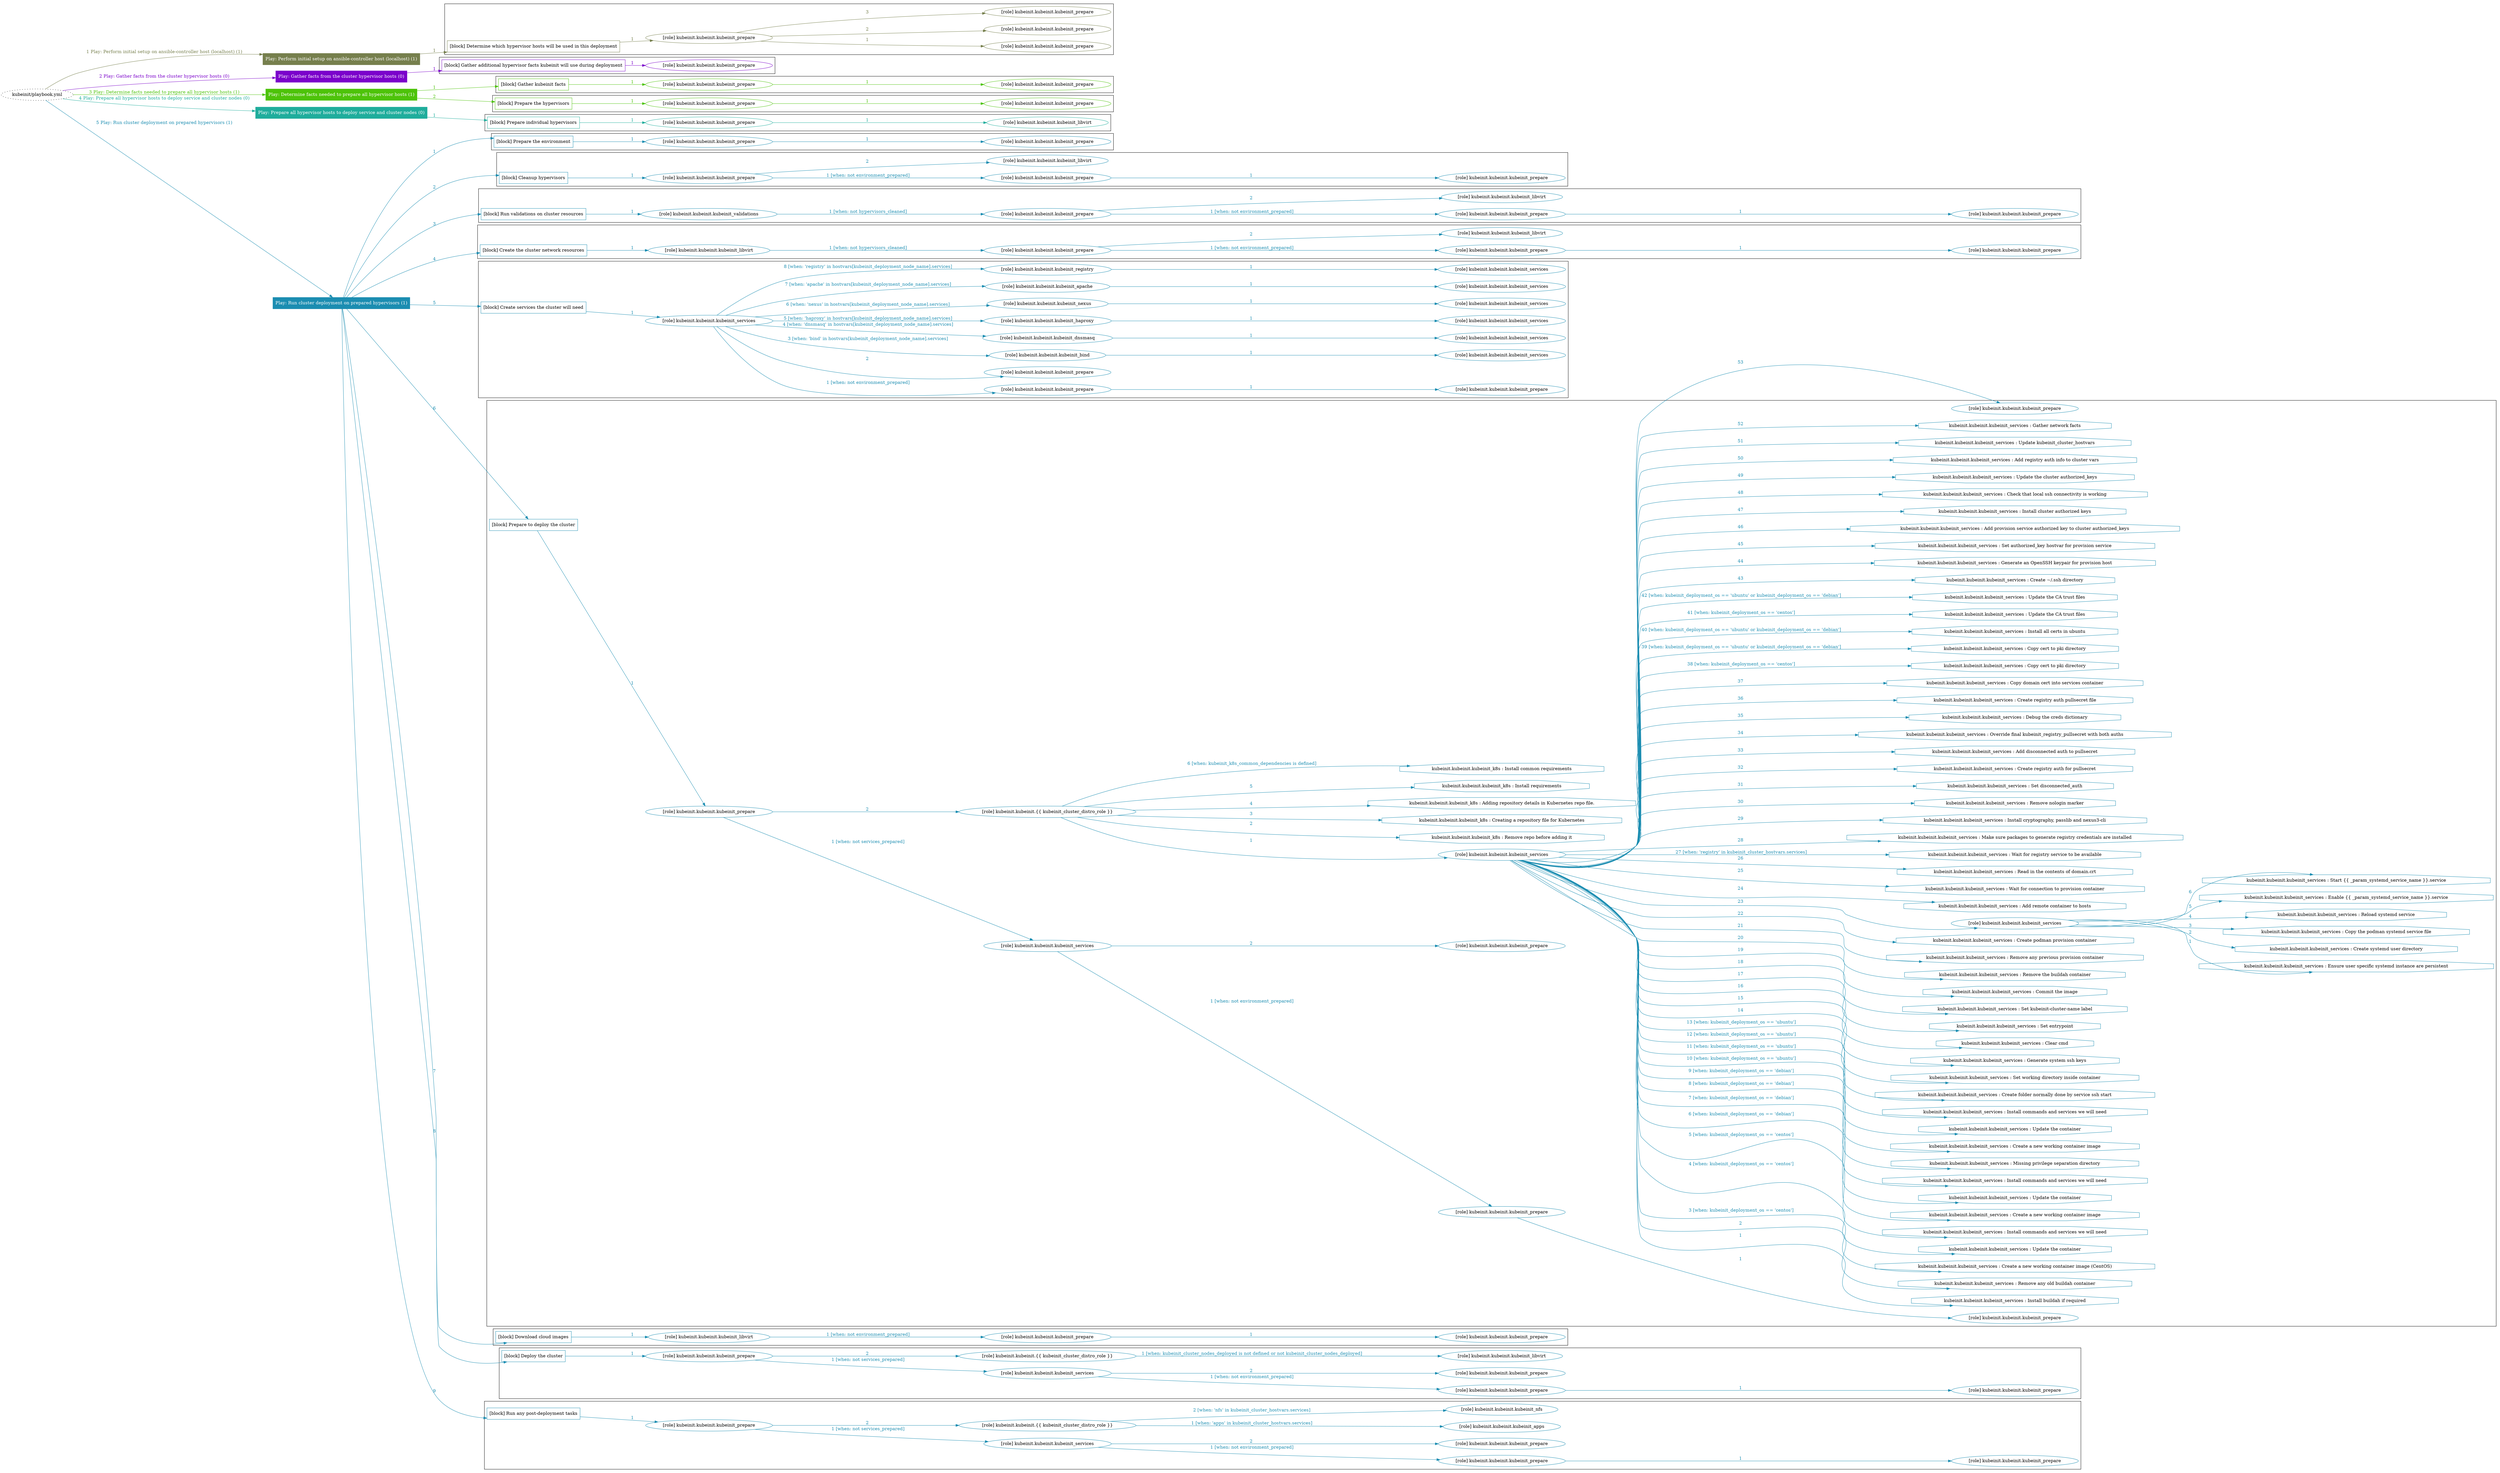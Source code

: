 digraph {
	graph [concentrate=true ordering=in rankdir=LR ratio=fill]
	edge [esep=5 sep=10]
	"kubeinit/playbook.yml" [URL="/home/runner/work/kubeinit/kubeinit/kubeinit/playbook.yml" id=playbook_8f6b842b style=dotted]
	"kubeinit/playbook.yml" -> play_95867c2e [label="1 Play: Perform initial setup on ansible-controller host (localhost) (1)" color="#767f4d" fontcolor="#767f4d" id=edge_playbook_8f6b842b_play_95867c2e labeltooltip="1 Play: Perform initial setup on ansible-controller host (localhost) (1)" tooltip="1 Play: Perform initial setup on ansible-controller host (localhost) (1)"]
	subgraph "Play: Perform initial setup on ansible-controller host (localhost) (1)" {
		play_95867c2e [label="Play: Perform initial setup on ansible-controller host (localhost) (1)" URL="/home/runner/work/kubeinit/kubeinit/kubeinit/playbook.yml" color="#767f4d" fontcolor="#ffffff" id=play_95867c2e shape=box style=filled tooltip=localhost]
		play_95867c2e -> block_106356a6 [label=1 color="#767f4d" fontcolor="#767f4d" id=edge_1_play_95867c2e_block_106356a6 labeltooltip=1 tooltip=1]
		subgraph cluster_block_106356a6 {
			block_106356a6 [label="[block] Determine which hypervisor hosts will be used in this deployment" URL="/home/runner/work/kubeinit/kubeinit/kubeinit/playbook.yml" color="#767f4d" id=block_106356a6 labeltooltip="Determine which hypervisor hosts will be used in this deployment" shape=box tooltip="Determine which hypervisor hosts will be used in this deployment"]
			block_106356a6 -> role_148fb82e [label="1 " color="#767f4d" fontcolor="#767f4d" id=edge_1_block_106356a6_role_148fb82e labeltooltip="1 " tooltip="1 "]
			subgraph "kubeinit.kubeinit.kubeinit_prepare" {
				role_148fb82e [label="[role] kubeinit.kubeinit.kubeinit_prepare" URL="/home/runner/work/kubeinit/kubeinit/kubeinit/playbook.yml" color="#767f4d" id=role_148fb82e tooltip="kubeinit.kubeinit.kubeinit_prepare"]
				role_148fb82e -> role_4b0aa12a [label="1 " color="#767f4d" fontcolor="#767f4d" id=edge_1_role_148fb82e_role_4b0aa12a labeltooltip="1 " tooltip="1 "]
				subgraph "kubeinit.kubeinit.kubeinit_prepare" {
					role_4b0aa12a [label="[role] kubeinit.kubeinit.kubeinit_prepare" URL="/home/runner/.ansible/collections/ansible_collections/kubeinit/kubeinit/roles/kubeinit_prepare/tasks/build_hypervisors_group.yml" color="#767f4d" id=role_4b0aa12a tooltip="kubeinit.kubeinit.kubeinit_prepare"]
				}
				role_148fb82e -> role_18828aac [label="2 " color="#767f4d" fontcolor="#767f4d" id=edge_2_role_148fb82e_role_18828aac labeltooltip="2 " tooltip="2 "]
				subgraph "kubeinit.kubeinit.kubeinit_prepare" {
					role_18828aac [label="[role] kubeinit.kubeinit.kubeinit_prepare" URL="/home/runner/.ansible/collections/ansible_collections/kubeinit/kubeinit/roles/kubeinit_prepare/tasks/build_hypervisors_group.yml" color="#767f4d" id=role_18828aac tooltip="kubeinit.kubeinit.kubeinit_prepare"]
				}
				role_148fb82e -> role_c6f03489 [label="3 " color="#767f4d" fontcolor="#767f4d" id=edge_3_role_148fb82e_role_c6f03489 labeltooltip="3 " tooltip="3 "]
				subgraph "kubeinit.kubeinit.kubeinit_prepare" {
					role_c6f03489 [label="[role] kubeinit.kubeinit.kubeinit_prepare" URL="/home/runner/.ansible/collections/ansible_collections/kubeinit/kubeinit/roles/kubeinit_prepare/tasks/build_hypervisors_group.yml" color="#767f4d" id=role_c6f03489 tooltip="kubeinit.kubeinit.kubeinit_prepare"]
				}
			}
		}
	}
	"kubeinit/playbook.yml" -> play_fa369f5e [label="2 Play: Gather facts from the cluster hypervisor hosts (0)" color="#7b01cb" fontcolor="#7b01cb" id=edge_playbook_8f6b842b_play_fa369f5e labeltooltip="2 Play: Gather facts from the cluster hypervisor hosts (0)" tooltip="2 Play: Gather facts from the cluster hypervisor hosts (0)"]
	subgraph "Play: Gather facts from the cluster hypervisor hosts (0)" {
		play_fa369f5e [label="Play: Gather facts from the cluster hypervisor hosts (0)" URL="/home/runner/work/kubeinit/kubeinit/kubeinit/playbook.yml" color="#7b01cb" fontcolor="#ffffff" id=play_fa369f5e shape=box style=filled tooltip="Play: Gather facts from the cluster hypervisor hosts (0)"]
		play_fa369f5e -> block_c012e109 [label=1 color="#7b01cb" fontcolor="#7b01cb" id=edge_1_play_fa369f5e_block_c012e109 labeltooltip=1 tooltip=1]
		subgraph cluster_block_c012e109 {
			block_c012e109 [label="[block] Gather additional hypervisor facts kubeinit will use during deployment" URL="/home/runner/work/kubeinit/kubeinit/kubeinit/playbook.yml" color="#7b01cb" id=block_c012e109 labeltooltip="Gather additional hypervisor facts kubeinit will use during deployment" shape=box tooltip="Gather additional hypervisor facts kubeinit will use during deployment"]
			block_c012e109 -> role_603a68d6 [label="1 " color="#7b01cb" fontcolor="#7b01cb" id=edge_1_block_c012e109_role_603a68d6 labeltooltip="1 " tooltip="1 "]
			subgraph "kubeinit.kubeinit.kubeinit_prepare" {
				role_603a68d6 [label="[role] kubeinit.kubeinit.kubeinit_prepare" URL="/home/runner/work/kubeinit/kubeinit/kubeinit/playbook.yml" color="#7b01cb" id=role_603a68d6 tooltip="kubeinit.kubeinit.kubeinit_prepare"]
			}
		}
	}
	"kubeinit/playbook.yml" -> play_cf173986 [label="3 Play: Determine facts needed to prepare all hypervisor hosts (1)" color="#4dc309" fontcolor="#4dc309" id=edge_playbook_8f6b842b_play_cf173986 labeltooltip="3 Play: Determine facts needed to prepare all hypervisor hosts (1)" tooltip="3 Play: Determine facts needed to prepare all hypervisor hosts (1)"]
	subgraph "Play: Determine facts needed to prepare all hypervisor hosts (1)" {
		play_cf173986 [label="Play: Determine facts needed to prepare all hypervisor hosts (1)" URL="/home/runner/work/kubeinit/kubeinit/kubeinit/playbook.yml" color="#4dc309" fontcolor="#ffffff" id=play_cf173986 shape=box style=filled tooltip=localhost]
		play_cf173986 -> block_10d0b513 [label=1 color="#4dc309" fontcolor="#4dc309" id=edge_1_play_cf173986_block_10d0b513 labeltooltip=1 tooltip=1]
		subgraph cluster_block_10d0b513 {
			block_10d0b513 [label="[block] Gather kubeinit facts" URL="/home/runner/work/kubeinit/kubeinit/kubeinit/playbook.yml" color="#4dc309" id=block_10d0b513 labeltooltip="Gather kubeinit facts" shape=box tooltip="Gather kubeinit facts"]
			block_10d0b513 -> role_d8f3c5ae [label="1 " color="#4dc309" fontcolor="#4dc309" id=edge_1_block_10d0b513_role_d8f3c5ae labeltooltip="1 " tooltip="1 "]
			subgraph "kubeinit.kubeinit.kubeinit_prepare" {
				role_d8f3c5ae [label="[role] kubeinit.kubeinit.kubeinit_prepare" URL="/home/runner/work/kubeinit/kubeinit/kubeinit/playbook.yml" color="#4dc309" id=role_d8f3c5ae tooltip="kubeinit.kubeinit.kubeinit_prepare"]
				role_d8f3c5ae -> role_ad7e1c70 [label="1 " color="#4dc309" fontcolor="#4dc309" id=edge_1_role_d8f3c5ae_role_ad7e1c70 labeltooltip="1 " tooltip="1 "]
				subgraph "kubeinit.kubeinit.kubeinit_prepare" {
					role_ad7e1c70 [label="[role] kubeinit.kubeinit.kubeinit_prepare" URL="/home/runner/.ansible/collections/ansible_collections/kubeinit/kubeinit/roles/kubeinit_prepare/tasks/gather_kubeinit_facts.yml" color="#4dc309" id=role_ad7e1c70 tooltip="kubeinit.kubeinit.kubeinit_prepare"]
				}
			}
		}
		play_cf173986 -> block_0fcbaf54 [label=2 color="#4dc309" fontcolor="#4dc309" id=edge_2_play_cf173986_block_0fcbaf54 labeltooltip=2 tooltip=2]
		subgraph cluster_block_0fcbaf54 {
			block_0fcbaf54 [label="[block] Prepare the hypervisors" URL="/home/runner/work/kubeinit/kubeinit/kubeinit/playbook.yml" color="#4dc309" id=block_0fcbaf54 labeltooltip="Prepare the hypervisors" shape=box tooltip="Prepare the hypervisors"]
			block_0fcbaf54 -> role_858cbb18 [label="1 " color="#4dc309" fontcolor="#4dc309" id=edge_1_block_0fcbaf54_role_858cbb18 labeltooltip="1 " tooltip="1 "]
			subgraph "kubeinit.kubeinit.kubeinit_prepare" {
				role_858cbb18 [label="[role] kubeinit.kubeinit.kubeinit_prepare" URL="/home/runner/work/kubeinit/kubeinit/kubeinit/playbook.yml" color="#4dc309" id=role_858cbb18 tooltip="kubeinit.kubeinit.kubeinit_prepare"]
				role_858cbb18 -> role_c67073b6 [label="1 " color="#4dc309" fontcolor="#4dc309" id=edge_1_role_858cbb18_role_c67073b6 labeltooltip="1 " tooltip="1 "]
				subgraph "kubeinit.kubeinit.kubeinit_prepare" {
					role_c67073b6 [label="[role] kubeinit.kubeinit.kubeinit_prepare" URL="/home/runner/.ansible/collections/ansible_collections/kubeinit/kubeinit/roles/kubeinit_prepare/tasks/gather_kubeinit_facts.yml" color="#4dc309" id=role_c67073b6 tooltip="kubeinit.kubeinit.kubeinit_prepare"]
				}
			}
		}
	}
	"kubeinit/playbook.yml" -> play_456f4633 [label="4 Play: Prepare all hypervisor hosts to deploy service and cluster nodes (0)" color="#1fad9c" fontcolor="#1fad9c" id=edge_playbook_8f6b842b_play_456f4633 labeltooltip="4 Play: Prepare all hypervisor hosts to deploy service and cluster nodes (0)" tooltip="4 Play: Prepare all hypervisor hosts to deploy service and cluster nodes (0)"]
	subgraph "Play: Prepare all hypervisor hosts to deploy service and cluster nodes (0)" {
		play_456f4633 [label="Play: Prepare all hypervisor hosts to deploy service and cluster nodes (0)" URL="/home/runner/work/kubeinit/kubeinit/kubeinit/playbook.yml" color="#1fad9c" fontcolor="#ffffff" id=play_456f4633 shape=box style=filled tooltip="Play: Prepare all hypervisor hosts to deploy service and cluster nodes (0)"]
		play_456f4633 -> block_cef8dd49 [label=1 color="#1fad9c" fontcolor="#1fad9c" id=edge_1_play_456f4633_block_cef8dd49 labeltooltip=1 tooltip=1]
		subgraph cluster_block_cef8dd49 {
			block_cef8dd49 [label="[block] Prepare individual hypervisors" URL="/home/runner/work/kubeinit/kubeinit/kubeinit/playbook.yml" color="#1fad9c" id=block_cef8dd49 labeltooltip="Prepare individual hypervisors" shape=box tooltip="Prepare individual hypervisors"]
			block_cef8dd49 -> role_bd5a29af [label="1 " color="#1fad9c" fontcolor="#1fad9c" id=edge_1_block_cef8dd49_role_bd5a29af labeltooltip="1 " tooltip="1 "]
			subgraph "kubeinit.kubeinit.kubeinit_prepare" {
				role_bd5a29af [label="[role] kubeinit.kubeinit.kubeinit_prepare" URL="/home/runner/work/kubeinit/kubeinit/kubeinit/playbook.yml" color="#1fad9c" id=role_bd5a29af tooltip="kubeinit.kubeinit.kubeinit_prepare"]
				role_bd5a29af -> role_ecf5cccf [label="1 " color="#1fad9c" fontcolor="#1fad9c" id=edge_1_role_bd5a29af_role_ecf5cccf labeltooltip="1 " tooltip="1 "]
				subgraph "kubeinit.kubeinit.kubeinit_libvirt" {
					role_ecf5cccf [label="[role] kubeinit.kubeinit.kubeinit_libvirt" URL="/home/runner/.ansible/collections/ansible_collections/kubeinit/kubeinit/roles/kubeinit_prepare/tasks/prepare_hypervisor.yml" color="#1fad9c" id=role_ecf5cccf tooltip="kubeinit.kubeinit.kubeinit_libvirt"]
				}
			}
		}
	}
	"kubeinit/playbook.yml" -> play_d0777e61 [label="5 Play: Run cluster deployment on prepared hypervisors (1)" color="#1b8db1" fontcolor="#1b8db1" id=edge_playbook_8f6b842b_play_d0777e61 labeltooltip="5 Play: Run cluster deployment on prepared hypervisors (1)" tooltip="5 Play: Run cluster deployment on prepared hypervisors (1)"]
	subgraph "Play: Run cluster deployment on prepared hypervisors (1)" {
		play_d0777e61 [label="Play: Run cluster deployment on prepared hypervisors (1)" URL="/home/runner/work/kubeinit/kubeinit/kubeinit/playbook.yml" color="#1b8db1" fontcolor="#ffffff" id=play_d0777e61 shape=box style=filled tooltip=localhost]
		play_d0777e61 -> block_ff3d7438 [label=1 color="#1b8db1" fontcolor="#1b8db1" id=edge_1_play_d0777e61_block_ff3d7438 labeltooltip=1 tooltip=1]
		subgraph cluster_block_ff3d7438 {
			block_ff3d7438 [label="[block] Prepare the environment" URL="/home/runner/work/kubeinit/kubeinit/kubeinit/playbook.yml" color="#1b8db1" id=block_ff3d7438 labeltooltip="Prepare the environment" shape=box tooltip="Prepare the environment"]
			block_ff3d7438 -> role_c91f8ace [label="1 " color="#1b8db1" fontcolor="#1b8db1" id=edge_1_block_ff3d7438_role_c91f8ace labeltooltip="1 " tooltip="1 "]
			subgraph "kubeinit.kubeinit.kubeinit_prepare" {
				role_c91f8ace [label="[role] kubeinit.kubeinit.kubeinit_prepare" URL="/home/runner/work/kubeinit/kubeinit/kubeinit/playbook.yml" color="#1b8db1" id=role_c91f8ace tooltip="kubeinit.kubeinit.kubeinit_prepare"]
				role_c91f8ace -> role_237ab3aa [label="1 " color="#1b8db1" fontcolor="#1b8db1" id=edge_1_role_c91f8ace_role_237ab3aa labeltooltip="1 " tooltip="1 "]
				subgraph "kubeinit.kubeinit.kubeinit_prepare" {
					role_237ab3aa [label="[role] kubeinit.kubeinit.kubeinit_prepare" URL="/home/runner/.ansible/collections/ansible_collections/kubeinit/kubeinit/roles/kubeinit_prepare/tasks/gather_kubeinit_facts.yml" color="#1b8db1" id=role_237ab3aa tooltip="kubeinit.kubeinit.kubeinit_prepare"]
				}
			}
		}
		play_d0777e61 -> block_e2ad4740 [label=2 color="#1b8db1" fontcolor="#1b8db1" id=edge_2_play_d0777e61_block_e2ad4740 labeltooltip=2 tooltip=2]
		subgraph cluster_block_e2ad4740 {
			block_e2ad4740 [label="[block] Cleanup hypervisors" URL="/home/runner/work/kubeinit/kubeinit/kubeinit/playbook.yml" color="#1b8db1" id=block_e2ad4740 labeltooltip="Cleanup hypervisors" shape=box tooltip="Cleanup hypervisors"]
			block_e2ad4740 -> role_ecb44942 [label="1 " color="#1b8db1" fontcolor="#1b8db1" id=edge_1_block_e2ad4740_role_ecb44942 labeltooltip="1 " tooltip="1 "]
			subgraph "kubeinit.kubeinit.kubeinit_prepare" {
				role_ecb44942 [label="[role] kubeinit.kubeinit.kubeinit_prepare" URL="/home/runner/work/kubeinit/kubeinit/kubeinit/playbook.yml" color="#1b8db1" id=role_ecb44942 tooltip="kubeinit.kubeinit.kubeinit_prepare"]
				role_ecb44942 -> role_96832e0c [label="1 [when: not environment_prepared]" color="#1b8db1" fontcolor="#1b8db1" id=edge_1_role_ecb44942_role_96832e0c labeltooltip="1 [when: not environment_prepared]" tooltip="1 [when: not environment_prepared]"]
				subgraph "kubeinit.kubeinit.kubeinit_prepare" {
					role_96832e0c [label="[role] kubeinit.kubeinit.kubeinit_prepare" URL="/home/runner/.ansible/collections/ansible_collections/kubeinit/kubeinit/roles/kubeinit_prepare/tasks/cleanup_hypervisors.yml" color="#1b8db1" id=role_96832e0c tooltip="kubeinit.kubeinit.kubeinit_prepare"]
					role_96832e0c -> role_2b858a67 [label="1 " color="#1b8db1" fontcolor="#1b8db1" id=edge_1_role_96832e0c_role_2b858a67 labeltooltip="1 " tooltip="1 "]
					subgraph "kubeinit.kubeinit.kubeinit_prepare" {
						role_2b858a67 [label="[role] kubeinit.kubeinit.kubeinit_prepare" URL="/home/runner/.ansible/collections/ansible_collections/kubeinit/kubeinit/roles/kubeinit_prepare/tasks/gather_kubeinit_facts.yml" color="#1b8db1" id=role_2b858a67 tooltip="kubeinit.kubeinit.kubeinit_prepare"]
					}
				}
				role_ecb44942 -> role_769e650d [label="2 " color="#1b8db1" fontcolor="#1b8db1" id=edge_2_role_ecb44942_role_769e650d labeltooltip="2 " tooltip="2 "]
				subgraph "kubeinit.kubeinit.kubeinit_libvirt" {
					role_769e650d [label="[role] kubeinit.kubeinit.kubeinit_libvirt" URL="/home/runner/.ansible/collections/ansible_collections/kubeinit/kubeinit/roles/kubeinit_prepare/tasks/cleanup_hypervisors.yml" color="#1b8db1" id=role_769e650d tooltip="kubeinit.kubeinit.kubeinit_libvirt"]
				}
			}
		}
		play_d0777e61 -> block_7ef36cba [label=3 color="#1b8db1" fontcolor="#1b8db1" id=edge_3_play_d0777e61_block_7ef36cba labeltooltip=3 tooltip=3]
		subgraph cluster_block_7ef36cba {
			block_7ef36cba [label="[block] Run validations on cluster resources" URL="/home/runner/work/kubeinit/kubeinit/kubeinit/playbook.yml" color="#1b8db1" id=block_7ef36cba labeltooltip="Run validations on cluster resources" shape=box tooltip="Run validations on cluster resources"]
			block_7ef36cba -> role_5cce24bf [label="1 " color="#1b8db1" fontcolor="#1b8db1" id=edge_1_block_7ef36cba_role_5cce24bf labeltooltip="1 " tooltip="1 "]
			subgraph "kubeinit.kubeinit.kubeinit_validations" {
				role_5cce24bf [label="[role] kubeinit.kubeinit.kubeinit_validations" URL="/home/runner/work/kubeinit/kubeinit/kubeinit/playbook.yml" color="#1b8db1" id=role_5cce24bf tooltip="kubeinit.kubeinit.kubeinit_validations"]
				role_5cce24bf -> role_4b18fc68 [label="1 [when: not hypervisors_cleaned]" color="#1b8db1" fontcolor="#1b8db1" id=edge_1_role_5cce24bf_role_4b18fc68 labeltooltip="1 [when: not hypervisors_cleaned]" tooltip="1 [when: not hypervisors_cleaned]"]
				subgraph "kubeinit.kubeinit.kubeinit_prepare" {
					role_4b18fc68 [label="[role] kubeinit.kubeinit.kubeinit_prepare" URL="/home/runner/.ansible/collections/ansible_collections/kubeinit/kubeinit/roles/kubeinit_validations/tasks/main.yml" color="#1b8db1" id=role_4b18fc68 tooltip="kubeinit.kubeinit.kubeinit_prepare"]
					role_4b18fc68 -> role_621bc245 [label="1 [when: not environment_prepared]" color="#1b8db1" fontcolor="#1b8db1" id=edge_1_role_4b18fc68_role_621bc245 labeltooltip="1 [when: not environment_prepared]" tooltip="1 [when: not environment_prepared]"]
					subgraph "kubeinit.kubeinit.kubeinit_prepare" {
						role_621bc245 [label="[role] kubeinit.kubeinit.kubeinit_prepare" URL="/home/runner/.ansible/collections/ansible_collections/kubeinit/kubeinit/roles/kubeinit_prepare/tasks/cleanup_hypervisors.yml" color="#1b8db1" id=role_621bc245 tooltip="kubeinit.kubeinit.kubeinit_prepare"]
						role_621bc245 -> role_0754e75d [label="1 " color="#1b8db1" fontcolor="#1b8db1" id=edge_1_role_621bc245_role_0754e75d labeltooltip="1 " tooltip="1 "]
						subgraph "kubeinit.kubeinit.kubeinit_prepare" {
							role_0754e75d [label="[role] kubeinit.kubeinit.kubeinit_prepare" URL="/home/runner/.ansible/collections/ansible_collections/kubeinit/kubeinit/roles/kubeinit_prepare/tasks/gather_kubeinit_facts.yml" color="#1b8db1" id=role_0754e75d tooltip="kubeinit.kubeinit.kubeinit_prepare"]
						}
					}
					role_4b18fc68 -> role_dedd9a08 [label="2 " color="#1b8db1" fontcolor="#1b8db1" id=edge_2_role_4b18fc68_role_dedd9a08 labeltooltip="2 " tooltip="2 "]
					subgraph "kubeinit.kubeinit.kubeinit_libvirt" {
						role_dedd9a08 [label="[role] kubeinit.kubeinit.kubeinit_libvirt" URL="/home/runner/.ansible/collections/ansible_collections/kubeinit/kubeinit/roles/kubeinit_prepare/tasks/cleanup_hypervisors.yml" color="#1b8db1" id=role_dedd9a08 tooltip="kubeinit.kubeinit.kubeinit_libvirt"]
					}
				}
			}
		}
		play_d0777e61 -> block_58060943 [label=4 color="#1b8db1" fontcolor="#1b8db1" id=edge_4_play_d0777e61_block_58060943 labeltooltip=4 tooltip=4]
		subgraph cluster_block_58060943 {
			block_58060943 [label="[block] Create the cluster network resources" URL="/home/runner/work/kubeinit/kubeinit/kubeinit/playbook.yml" color="#1b8db1" id=block_58060943 labeltooltip="Create the cluster network resources" shape=box tooltip="Create the cluster network resources"]
			block_58060943 -> role_d40cb578 [label="1 " color="#1b8db1" fontcolor="#1b8db1" id=edge_1_block_58060943_role_d40cb578 labeltooltip="1 " tooltip="1 "]
			subgraph "kubeinit.kubeinit.kubeinit_libvirt" {
				role_d40cb578 [label="[role] kubeinit.kubeinit.kubeinit_libvirt" URL="/home/runner/work/kubeinit/kubeinit/kubeinit/playbook.yml" color="#1b8db1" id=role_d40cb578 tooltip="kubeinit.kubeinit.kubeinit_libvirt"]
				role_d40cb578 -> role_6477807f [label="1 [when: not hypervisors_cleaned]" color="#1b8db1" fontcolor="#1b8db1" id=edge_1_role_d40cb578_role_6477807f labeltooltip="1 [when: not hypervisors_cleaned]" tooltip="1 [when: not hypervisors_cleaned]"]
				subgraph "kubeinit.kubeinit.kubeinit_prepare" {
					role_6477807f [label="[role] kubeinit.kubeinit.kubeinit_prepare" URL="/home/runner/.ansible/collections/ansible_collections/kubeinit/kubeinit/roles/kubeinit_libvirt/tasks/create_network.yml" color="#1b8db1" id=role_6477807f tooltip="kubeinit.kubeinit.kubeinit_prepare"]
					role_6477807f -> role_7a6eb9f0 [label="1 [when: not environment_prepared]" color="#1b8db1" fontcolor="#1b8db1" id=edge_1_role_6477807f_role_7a6eb9f0 labeltooltip="1 [when: not environment_prepared]" tooltip="1 [when: not environment_prepared]"]
					subgraph "kubeinit.kubeinit.kubeinit_prepare" {
						role_7a6eb9f0 [label="[role] kubeinit.kubeinit.kubeinit_prepare" URL="/home/runner/.ansible/collections/ansible_collections/kubeinit/kubeinit/roles/kubeinit_prepare/tasks/cleanup_hypervisors.yml" color="#1b8db1" id=role_7a6eb9f0 tooltip="kubeinit.kubeinit.kubeinit_prepare"]
						role_7a6eb9f0 -> role_88e17d29 [label="1 " color="#1b8db1" fontcolor="#1b8db1" id=edge_1_role_7a6eb9f0_role_88e17d29 labeltooltip="1 " tooltip="1 "]
						subgraph "kubeinit.kubeinit.kubeinit_prepare" {
							role_88e17d29 [label="[role] kubeinit.kubeinit.kubeinit_prepare" URL="/home/runner/.ansible/collections/ansible_collections/kubeinit/kubeinit/roles/kubeinit_prepare/tasks/gather_kubeinit_facts.yml" color="#1b8db1" id=role_88e17d29 tooltip="kubeinit.kubeinit.kubeinit_prepare"]
						}
					}
					role_6477807f -> role_c62d3409 [label="2 " color="#1b8db1" fontcolor="#1b8db1" id=edge_2_role_6477807f_role_c62d3409 labeltooltip="2 " tooltip="2 "]
					subgraph "kubeinit.kubeinit.kubeinit_libvirt" {
						role_c62d3409 [label="[role] kubeinit.kubeinit.kubeinit_libvirt" URL="/home/runner/.ansible/collections/ansible_collections/kubeinit/kubeinit/roles/kubeinit_prepare/tasks/cleanup_hypervisors.yml" color="#1b8db1" id=role_c62d3409 tooltip="kubeinit.kubeinit.kubeinit_libvirt"]
					}
				}
			}
		}
		play_d0777e61 -> block_45732c24 [label=5 color="#1b8db1" fontcolor="#1b8db1" id=edge_5_play_d0777e61_block_45732c24 labeltooltip=5 tooltip=5]
		subgraph cluster_block_45732c24 {
			block_45732c24 [label="[block] Create services the cluster will need" URL="/home/runner/work/kubeinit/kubeinit/kubeinit/playbook.yml" color="#1b8db1" id=block_45732c24 labeltooltip="Create services the cluster will need" shape=box tooltip="Create services the cluster will need"]
			block_45732c24 -> role_9e95b0a7 [label="1 " color="#1b8db1" fontcolor="#1b8db1" id=edge_1_block_45732c24_role_9e95b0a7 labeltooltip="1 " tooltip="1 "]
			subgraph "kubeinit.kubeinit.kubeinit_services" {
				role_9e95b0a7 [label="[role] kubeinit.kubeinit.kubeinit_services" URL="/home/runner/work/kubeinit/kubeinit/kubeinit/playbook.yml" color="#1b8db1" id=role_9e95b0a7 tooltip="kubeinit.kubeinit.kubeinit_services"]
				role_9e95b0a7 -> role_a637ac5c [label="1 [when: not environment_prepared]" color="#1b8db1" fontcolor="#1b8db1" id=edge_1_role_9e95b0a7_role_a637ac5c labeltooltip="1 [when: not environment_prepared]" tooltip="1 [when: not environment_prepared]"]
				subgraph "kubeinit.kubeinit.kubeinit_prepare" {
					role_a637ac5c [label="[role] kubeinit.kubeinit.kubeinit_prepare" URL="/home/runner/.ansible/collections/ansible_collections/kubeinit/kubeinit/roles/kubeinit_services/tasks/main.yml" color="#1b8db1" id=role_a637ac5c tooltip="kubeinit.kubeinit.kubeinit_prepare"]
					role_a637ac5c -> role_dae1c93b [label="1 " color="#1b8db1" fontcolor="#1b8db1" id=edge_1_role_a637ac5c_role_dae1c93b labeltooltip="1 " tooltip="1 "]
					subgraph "kubeinit.kubeinit.kubeinit_prepare" {
						role_dae1c93b [label="[role] kubeinit.kubeinit.kubeinit_prepare" URL="/home/runner/.ansible/collections/ansible_collections/kubeinit/kubeinit/roles/kubeinit_prepare/tasks/gather_kubeinit_facts.yml" color="#1b8db1" id=role_dae1c93b tooltip="kubeinit.kubeinit.kubeinit_prepare"]
					}
				}
				role_9e95b0a7 -> role_cf58abd5 [label="2 " color="#1b8db1" fontcolor="#1b8db1" id=edge_2_role_9e95b0a7_role_cf58abd5 labeltooltip="2 " tooltip="2 "]
				subgraph "kubeinit.kubeinit.kubeinit_prepare" {
					role_cf58abd5 [label="[role] kubeinit.kubeinit.kubeinit_prepare" URL="/home/runner/.ansible/collections/ansible_collections/kubeinit/kubeinit/roles/kubeinit_services/tasks/00_create_service_pod.yml" color="#1b8db1" id=role_cf58abd5 tooltip="kubeinit.kubeinit.kubeinit_prepare"]
				}
				role_9e95b0a7 -> role_2742b589 [label="3 [when: 'bind' in hostvars[kubeinit_deployment_node_name].services]" color="#1b8db1" fontcolor="#1b8db1" id=edge_3_role_9e95b0a7_role_2742b589 labeltooltip="3 [when: 'bind' in hostvars[kubeinit_deployment_node_name].services]" tooltip="3 [when: 'bind' in hostvars[kubeinit_deployment_node_name].services]"]
				subgraph "kubeinit.kubeinit.kubeinit_bind" {
					role_2742b589 [label="[role] kubeinit.kubeinit.kubeinit_bind" URL="/home/runner/.ansible/collections/ansible_collections/kubeinit/kubeinit/roles/kubeinit_services/tasks/start_services_containers.yml" color="#1b8db1" id=role_2742b589 tooltip="kubeinit.kubeinit.kubeinit_bind"]
					role_2742b589 -> role_7af6de87 [label="1 " color="#1b8db1" fontcolor="#1b8db1" id=edge_1_role_2742b589_role_7af6de87 labeltooltip="1 " tooltip="1 "]
					subgraph "kubeinit.kubeinit.kubeinit_services" {
						role_7af6de87 [label="[role] kubeinit.kubeinit.kubeinit_services" URL="/home/runner/.ansible/collections/ansible_collections/kubeinit/kubeinit/roles/kubeinit_bind/tasks/main.yml" color="#1b8db1" id=role_7af6de87 tooltip="kubeinit.kubeinit.kubeinit_services"]
					}
				}
				role_9e95b0a7 -> role_f9405eaa [label="4 [when: 'dnsmasq' in hostvars[kubeinit_deployment_node_name].services]" color="#1b8db1" fontcolor="#1b8db1" id=edge_4_role_9e95b0a7_role_f9405eaa labeltooltip="4 [when: 'dnsmasq' in hostvars[kubeinit_deployment_node_name].services]" tooltip="4 [when: 'dnsmasq' in hostvars[kubeinit_deployment_node_name].services]"]
				subgraph "kubeinit.kubeinit.kubeinit_dnsmasq" {
					role_f9405eaa [label="[role] kubeinit.kubeinit.kubeinit_dnsmasq" URL="/home/runner/.ansible/collections/ansible_collections/kubeinit/kubeinit/roles/kubeinit_services/tasks/start_services_containers.yml" color="#1b8db1" id=role_f9405eaa tooltip="kubeinit.kubeinit.kubeinit_dnsmasq"]
					role_f9405eaa -> role_fcf63a9a [label="1 " color="#1b8db1" fontcolor="#1b8db1" id=edge_1_role_f9405eaa_role_fcf63a9a labeltooltip="1 " tooltip="1 "]
					subgraph "kubeinit.kubeinit.kubeinit_services" {
						role_fcf63a9a [label="[role] kubeinit.kubeinit.kubeinit_services" URL="/home/runner/.ansible/collections/ansible_collections/kubeinit/kubeinit/roles/kubeinit_dnsmasq/tasks/main.yml" color="#1b8db1" id=role_fcf63a9a tooltip="kubeinit.kubeinit.kubeinit_services"]
					}
				}
				role_9e95b0a7 -> role_c89e331f [label="5 [when: 'haproxy' in hostvars[kubeinit_deployment_node_name].services]" color="#1b8db1" fontcolor="#1b8db1" id=edge_5_role_9e95b0a7_role_c89e331f labeltooltip="5 [when: 'haproxy' in hostvars[kubeinit_deployment_node_name].services]" tooltip="5 [when: 'haproxy' in hostvars[kubeinit_deployment_node_name].services]"]
				subgraph "kubeinit.kubeinit.kubeinit_haproxy" {
					role_c89e331f [label="[role] kubeinit.kubeinit.kubeinit_haproxy" URL="/home/runner/.ansible/collections/ansible_collections/kubeinit/kubeinit/roles/kubeinit_services/tasks/start_services_containers.yml" color="#1b8db1" id=role_c89e331f tooltip="kubeinit.kubeinit.kubeinit_haproxy"]
					role_c89e331f -> role_e9d118fa [label="1 " color="#1b8db1" fontcolor="#1b8db1" id=edge_1_role_c89e331f_role_e9d118fa labeltooltip="1 " tooltip="1 "]
					subgraph "kubeinit.kubeinit.kubeinit_services" {
						role_e9d118fa [label="[role] kubeinit.kubeinit.kubeinit_services" URL="/home/runner/.ansible/collections/ansible_collections/kubeinit/kubeinit/roles/kubeinit_haproxy/tasks/main.yml" color="#1b8db1" id=role_e9d118fa tooltip="kubeinit.kubeinit.kubeinit_services"]
					}
				}
				role_9e95b0a7 -> role_7ec75a1b [label="6 [when: 'nexus' in hostvars[kubeinit_deployment_node_name].services]" color="#1b8db1" fontcolor="#1b8db1" id=edge_6_role_9e95b0a7_role_7ec75a1b labeltooltip="6 [when: 'nexus' in hostvars[kubeinit_deployment_node_name].services]" tooltip="6 [when: 'nexus' in hostvars[kubeinit_deployment_node_name].services]"]
				subgraph "kubeinit.kubeinit.kubeinit_nexus" {
					role_7ec75a1b [label="[role] kubeinit.kubeinit.kubeinit_nexus" URL="/home/runner/.ansible/collections/ansible_collections/kubeinit/kubeinit/roles/kubeinit_services/tasks/start_services_containers.yml" color="#1b8db1" id=role_7ec75a1b tooltip="kubeinit.kubeinit.kubeinit_nexus"]
					role_7ec75a1b -> role_37dc383d [label="1 " color="#1b8db1" fontcolor="#1b8db1" id=edge_1_role_7ec75a1b_role_37dc383d labeltooltip="1 " tooltip="1 "]
					subgraph "kubeinit.kubeinit.kubeinit_services" {
						role_37dc383d [label="[role] kubeinit.kubeinit.kubeinit_services" URL="/home/runner/.ansible/collections/ansible_collections/kubeinit/kubeinit/roles/kubeinit_nexus/tasks/main.yml" color="#1b8db1" id=role_37dc383d tooltip="kubeinit.kubeinit.kubeinit_services"]
					}
				}
				role_9e95b0a7 -> role_d43b5911 [label="7 [when: 'apache' in hostvars[kubeinit_deployment_node_name].services]" color="#1b8db1" fontcolor="#1b8db1" id=edge_7_role_9e95b0a7_role_d43b5911 labeltooltip="7 [when: 'apache' in hostvars[kubeinit_deployment_node_name].services]" tooltip="7 [when: 'apache' in hostvars[kubeinit_deployment_node_name].services]"]
				subgraph "kubeinit.kubeinit.kubeinit_apache" {
					role_d43b5911 [label="[role] kubeinit.kubeinit.kubeinit_apache" URL="/home/runner/.ansible/collections/ansible_collections/kubeinit/kubeinit/roles/kubeinit_services/tasks/start_services_containers.yml" color="#1b8db1" id=role_d43b5911 tooltip="kubeinit.kubeinit.kubeinit_apache"]
					role_d43b5911 -> role_d0b315d7 [label="1 " color="#1b8db1" fontcolor="#1b8db1" id=edge_1_role_d43b5911_role_d0b315d7 labeltooltip="1 " tooltip="1 "]
					subgraph "kubeinit.kubeinit.kubeinit_services" {
						role_d0b315d7 [label="[role] kubeinit.kubeinit.kubeinit_services" URL="/home/runner/.ansible/collections/ansible_collections/kubeinit/kubeinit/roles/kubeinit_apache/tasks/main.yml" color="#1b8db1" id=role_d0b315d7 tooltip="kubeinit.kubeinit.kubeinit_services"]
					}
				}
				role_9e95b0a7 -> role_bec917a5 [label="8 [when: 'registry' in hostvars[kubeinit_deployment_node_name].services]" color="#1b8db1" fontcolor="#1b8db1" id=edge_8_role_9e95b0a7_role_bec917a5 labeltooltip="8 [when: 'registry' in hostvars[kubeinit_deployment_node_name].services]" tooltip="8 [when: 'registry' in hostvars[kubeinit_deployment_node_name].services]"]
				subgraph "kubeinit.kubeinit.kubeinit_registry" {
					role_bec917a5 [label="[role] kubeinit.kubeinit.kubeinit_registry" URL="/home/runner/.ansible/collections/ansible_collections/kubeinit/kubeinit/roles/kubeinit_services/tasks/start_services_containers.yml" color="#1b8db1" id=role_bec917a5 tooltip="kubeinit.kubeinit.kubeinit_registry"]
					role_bec917a5 -> role_05d70270 [label="1 " color="#1b8db1" fontcolor="#1b8db1" id=edge_1_role_bec917a5_role_05d70270 labeltooltip="1 " tooltip="1 "]
					subgraph "kubeinit.kubeinit.kubeinit_services" {
						role_05d70270 [label="[role] kubeinit.kubeinit.kubeinit_services" URL="/home/runner/.ansible/collections/ansible_collections/kubeinit/kubeinit/roles/kubeinit_registry/tasks/main.yml" color="#1b8db1" id=role_05d70270 tooltip="kubeinit.kubeinit.kubeinit_services"]
					}
				}
			}
		}
		play_d0777e61 -> block_68633555 [label=6 color="#1b8db1" fontcolor="#1b8db1" id=edge_6_play_d0777e61_block_68633555 labeltooltip=6 tooltip=6]
		subgraph cluster_block_68633555 {
			block_68633555 [label="[block] Prepare to deploy the cluster" URL="/home/runner/work/kubeinit/kubeinit/kubeinit/playbook.yml" color="#1b8db1" id=block_68633555 labeltooltip="Prepare to deploy the cluster" shape=box tooltip="Prepare to deploy the cluster"]
			block_68633555 -> role_618ecee7 [label="1 " color="#1b8db1" fontcolor="#1b8db1" id=edge_1_block_68633555_role_618ecee7 labeltooltip="1 " tooltip="1 "]
			subgraph "kubeinit.kubeinit.kubeinit_prepare" {
				role_618ecee7 [label="[role] kubeinit.kubeinit.kubeinit_prepare" URL="/home/runner/work/kubeinit/kubeinit/kubeinit/playbook.yml" color="#1b8db1" id=role_618ecee7 tooltip="kubeinit.kubeinit.kubeinit_prepare"]
				role_618ecee7 -> role_db3867c6 [label="1 [when: not services_prepared]" color="#1b8db1" fontcolor="#1b8db1" id=edge_1_role_618ecee7_role_db3867c6 labeltooltip="1 [when: not services_prepared]" tooltip="1 [when: not services_prepared]"]
				subgraph "kubeinit.kubeinit.kubeinit_services" {
					role_db3867c6 [label="[role] kubeinit.kubeinit.kubeinit_services" URL="/home/runner/.ansible/collections/ansible_collections/kubeinit/kubeinit/roles/kubeinit_prepare/tasks/prepare_cluster.yml" color="#1b8db1" id=role_db3867c6 tooltip="kubeinit.kubeinit.kubeinit_services"]
					role_db3867c6 -> role_29d68d05 [label="1 [when: not environment_prepared]" color="#1b8db1" fontcolor="#1b8db1" id=edge_1_role_db3867c6_role_29d68d05 labeltooltip="1 [when: not environment_prepared]" tooltip="1 [when: not environment_prepared]"]
					subgraph "kubeinit.kubeinit.kubeinit_prepare" {
						role_29d68d05 [label="[role] kubeinit.kubeinit.kubeinit_prepare" URL="/home/runner/.ansible/collections/ansible_collections/kubeinit/kubeinit/roles/kubeinit_services/tasks/prepare_services.yml" color="#1b8db1" id=role_29d68d05 tooltip="kubeinit.kubeinit.kubeinit_prepare"]
						role_29d68d05 -> role_b580a688 [label="1 " color="#1b8db1" fontcolor="#1b8db1" id=edge_1_role_29d68d05_role_b580a688 labeltooltip="1 " tooltip="1 "]
						subgraph "kubeinit.kubeinit.kubeinit_prepare" {
							role_b580a688 [label="[role] kubeinit.kubeinit.kubeinit_prepare" URL="/home/runner/.ansible/collections/ansible_collections/kubeinit/kubeinit/roles/kubeinit_prepare/tasks/gather_kubeinit_facts.yml" color="#1b8db1" id=role_b580a688 tooltip="kubeinit.kubeinit.kubeinit_prepare"]
						}
					}
					role_db3867c6 -> role_c202abeb [label="2 " color="#1b8db1" fontcolor="#1b8db1" id=edge_2_role_db3867c6_role_c202abeb labeltooltip="2 " tooltip="2 "]
					subgraph "kubeinit.kubeinit.kubeinit_prepare" {
						role_c202abeb [label="[role] kubeinit.kubeinit.kubeinit_prepare" URL="/home/runner/.ansible/collections/ansible_collections/kubeinit/kubeinit/roles/kubeinit_services/tasks/prepare_services.yml" color="#1b8db1" id=role_c202abeb tooltip="kubeinit.kubeinit.kubeinit_prepare"]
					}
				}
				role_618ecee7 -> role_f151f372 [label="2 " color="#1b8db1" fontcolor="#1b8db1" id=edge_2_role_618ecee7_role_f151f372 labeltooltip="2 " tooltip="2 "]
				subgraph "kubeinit.kubeinit.{{ kubeinit_cluster_distro_role }}" {
					role_f151f372 [label="[role] kubeinit.kubeinit.{{ kubeinit_cluster_distro_role }}" URL="/home/runner/.ansible/collections/ansible_collections/kubeinit/kubeinit/roles/kubeinit_prepare/tasks/prepare_cluster.yml" color="#1b8db1" id=role_f151f372 tooltip="kubeinit.kubeinit.{{ kubeinit_cluster_distro_role }}"]
					role_f151f372 -> role_818d874c [label="1 " color="#1b8db1" fontcolor="#1b8db1" id=edge_1_role_f151f372_role_818d874c labeltooltip="1 " tooltip="1 "]
					subgraph "kubeinit.kubeinit.kubeinit_services" {
						role_818d874c [label="[role] kubeinit.kubeinit.kubeinit_services" URL="/home/runner/.ansible/collections/ansible_collections/kubeinit/kubeinit/roles/kubeinit_k8s/tasks/prepare_cluster.yml" color="#1b8db1" id=role_818d874c tooltip="kubeinit.kubeinit.kubeinit_services"]
						task_8e49cf53 [label="kubeinit.kubeinit.kubeinit_services : Install buildah if required" URL="/home/runner/.ansible/collections/ansible_collections/kubeinit/kubeinit/roles/kubeinit_services/tasks/create_provision_container.yml" color="#1b8db1" id=task_8e49cf53 shape=octagon tooltip="kubeinit.kubeinit.kubeinit_services : Install buildah if required"]
						role_818d874c -> task_8e49cf53 [label="1 " color="#1b8db1" fontcolor="#1b8db1" id=edge_1_role_818d874c_task_8e49cf53 labeltooltip="1 " tooltip="1 "]
						task_72ed5346 [label="kubeinit.kubeinit.kubeinit_services : Remove any old buildah container" URL="/home/runner/.ansible/collections/ansible_collections/kubeinit/kubeinit/roles/kubeinit_services/tasks/create_provision_container.yml" color="#1b8db1" id=task_72ed5346 shape=octagon tooltip="kubeinit.kubeinit.kubeinit_services : Remove any old buildah container"]
						role_818d874c -> task_72ed5346 [label="2 " color="#1b8db1" fontcolor="#1b8db1" id=edge_2_role_818d874c_task_72ed5346 labeltooltip="2 " tooltip="2 "]
						task_0bc6e6d3 [label="kubeinit.kubeinit.kubeinit_services : Create a new working container image (CentOS)" URL="/home/runner/.ansible/collections/ansible_collections/kubeinit/kubeinit/roles/kubeinit_services/tasks/create_provision_container.yml" color="#1b8db1" id=task_0bc6e6d3 shape=octagon tooltip="kubeinit.kubeinit.kubeinit_services : Create a new working container image (CentOS)"]
						role_818d874c -> task_0bc6e6d3 [label="3 [when: kubeinit_deployment_os == 'centos']" color="#1b8db1" fontcolor="#1b8db1" id=edge_3_role_818d874c_task_0bc6e6d3 labeltooltip="3 [when: kubeinit_deployment_os == 'centos']" tooltip="3 [when: kubeinit_deployment_os == 'centos']"]
						task_5c946aef [label="kubeinit.kubeinit.kubeinit_services : Update the container" URL="/home/runner/.ansible/collections/ansible_collections/kubeinit/kubeinit/roles/kubeinit_services/tasks/create_provision_container.yml" color="#1b8db1" id=task_5c946aef shape=octagon tooltip="kubeinit.kubeinit.kubeinit_services : Update the container"]
						role_818d874c -> task_5c946aef [label="4 [when: kubeinit_deployment_os == 'centos']" color="#1b8db1" fontcolor="#1b8db1" id=edge_4_role_818d874c_task_5c946aef labeltooltip="4 [when: kubeinit_deployment_os == 'centos']" tooltip="4 [when: kubeinit_deployment_os == 'centos']"]
						task_04a3f9ae [label="kubeinit.kubeinit.kubeinit_services : Install commands and services we will need" URL="/home/runner/.ansible/collections/ansible_collections/kubeinit/kubeinit/roles/kubeinit_services/tasks/create_provision_container.yml" color="#1b8db1" id=task_04a3f9ae shape=octagon tooltip="kubeinit.kubeinit.kubeinit_services : Install commands and services we will need"]
						role_818d874c -> task_04a3f9ae [label="5 [when: kubeinit_deployment_os == 'centos']" color="#1b8db1" fontcolor="#1b8db1" id=edge_5_role_818d874c_task_04a3f9ae labeltooltip="5 [when: kubeinit_deployment_os == 'centos']" tooltip="5 [when: kubeinit_deployment_os == 'centos']"]
						task_80e2cf62 [label="kubeinit.kubeinit.kubeinit_services : Create a new working container image" URL="/home/runner/.ansible/collections/ansible_collections/kubeinit/kubeinit/roles/kubeinit_services/tasks/create_provision_container.yml" color="#1b8db1" id=task_80e2cf62 shape=octagon tooltip="kubeinit.kubeinit.kubeinit_services : Create a new working container image"]
						role_818d874c -> task_80e2cf62 [label="6 [when: kubeinit_deployment_os == 'debian']" color="#1b8db1" fontcolor="#1b8db1" id=edge_6_role_818d874c_task_80e2cf62 labeltooltip="6 [when: kubeinit_deployment_os == 'debian']" tooltip="6 [when: kubeinit_deployment_os == 'debian']"]
						task_8f7174ad [label="kubeinit.kubeinit.kubeinit_services : Update the container" URL="/home/runner/.ansible/collections/ansible_collections/kubeinit/kubeinit/roles/kubeinit_services/tasks/create_provision_container.yml" color="#1b8db1" id=task_8f7174ad shape=octagon tooltip="kubeinit.kubeinit.kubeinit_services : Update the container"]
						role_818d874c -> task_8f7174ad [label="7 [when: kubeinit_deployment_os == 'debian']" color="#1b8db1" fontcolor="#1b8db1" id=edge_7_role_818d874c_task_8f7174ad labeltooltip="7 [when: kubeinit_deployment_os == 'debian']" tooltip="7 [when: kubeinit_deployment_os == 'debian']"]
						task_cc944640 [label="kubeinit.kubeinit.kubeinit_services : Install commands and services we will need" URL="/home/runner/.ansible/collections/ansible_collections/kubeinit/kubeinit/roles/kubeinit_services/tasks/create_provision_container.yml" color="#1b8db1" id=task_cc944640 shape=octagon tooltip="kubeinit.kubeinit.kubeinit_services : Install commands and services we will need"]
						role_818d874c -> task_cc944640 [label="8 [when: kubeinit_deployment_os == 'debian']" color="#1b8db1" fontcolor="#1b8db1" id=edge_8_role_818d874c_task_cc944640 labeltooltip="8 [when: kubeinit_deployment_os == 'debian']" tooltip="8 [when: kubeinit_deployment_os == 'debian']"]
						task_7fc798ea [label="kubeinit.kubeinit.kubeinit_services : Missing privilege separation directory" URL="/home/runner/.ansible/collections/ansible_collections/kubeinit/kubeinit/roles/kubeinit_services/tasks/create_provision_container.yml" color="#1b8db1" id=task_7fc798ea shape=octagon tooltip="kubeinit.kubeinit.kubeinit_services : Missing privilege separation directory"]
						role_818d874c -> task_7fc798ea [label="9 [when: kubeinit_deployment_os == 'debian']" color="#1b8db1" fontcolor="#1b8db1" id=edge_9_role_818d874c_task_7fc798ea labeltooltip="9 [when: kubeinit_deployment_os == 'debian']" tooltip="9 [when: kubeinit_deployment_os == 'debian']"]
						task_23c85d1c [label="kubeinit.kubeinit.kubeinit_services : Create a new working container image" URL="/home/runner/.ansible/collections/ansible_collections/kubeinit/kubeinit/roles/kubeinit_services/tasks/create_provision_container.yml" color="#1b8db1" id=task_23c85d1c shape=octagon tooltip="kubeinit.kubeinit.kubeinit_services : Create a new working container image"]
						role_818d874c -> task_23c85d1c [label="10 [when: kubeinit_deployment_os == 'ubuntu']" color="#1b8db1" fontcolor="#1b8db1" id=edge_10_role_818d874c_task_23c85d1c labeltooltip="10 [when: kubeinit_deployment_os == 'ubuntu']" tooltip="10 [when: kubeinit_deployment_os == 'ubuntu']"]
						task_66052fd5 [label="kubeinit.kubeinit.kubeinit_services : Update the container" URL="/home/runner/.ansible/collections/ansible_collections/kubeinit/kubeinit/roles/kubeinit_services/tasks/create_provision_container.yml" color="#1b8db1" id=task_66052fd5 shape=octagon tooltip="kubeinit.kubeinit.kubeinit_services : Update the container"]
						role_818d874c -> task_66052fd5 [label="11 [when: kubeinit_deployment_os == 'ubuntu']" color="#1b8db1" fontcolor="#1b8db1" id=edge_11_role_818d874c_task_66052fd5 labeltooltip="11 [when: kubeinit_deployment_os == 'ubuntu']" tooltip="11 [when: kubeinit_deployment_os == 'ubuntu']"]
						task_e171f4de [label="kubeinit.kubeinit.kubeinit_services : Install commands and services we will need" URL="/home/runner/.ansible/collections/ansible_collections/kubeinit/kubeinit/roles/kubeinit_services/tasks/create_provision_container.yml" color="#1b8db1" id=task_e171f4de shape=octagon tooltip="kubeinit.kubeinit.kubeinit_services : Install commands and services we will need"]
						role_818d874c -> task_e171f4de [label="12 [when: kubeinit_deployment_os == 'ubuntu']" color="#1b8db1" fontcolor="#1b8db1" id=edge_12_role_818d874c_task_e171f4de labeltooltip="12 [when: kubeinit_deployment_os == 'ubuntu']" tooltip="12 [when: kubeinit_deployment_os == 'ubuntu']"]
						task_acd5a33c [label="kubeinit.kubeinit.kubeinit_services : Create folder normally done by service ssh start" URL="/home/runner/.ansible/collections/ansible_collections/kubeinit/kubeinit/roles/kubeinit_services/tasks/create_provision_container.yml" color="#1b8db1" id=task_acd5a33c shape=octagon tooltip="kubeinit.kubeinit.kubeinit_services : Create folder normally done by service ssh start"]
						role_818d874c -> task_acd5a33c [label="13 [when: kubeinit_deployment_os == 'ubuntu']" color="#1b8db1" fontcolor="#1b8db1" id=edge_13_role_818d874c_task_acd5a33c labeltooltip="13 [when: kubeinit_deployment_os == 'ubuntu']" tooltip="13 [when: kubeinit_deployment_os == 'ubuntu']"]
						task_f3f62d68 [label="kubeinit.kubeinit.kubeinit_services : Set working directory inside container" URL="/home/runner/.ansible/collections/ansible_collections/kubeinit/kubeinit/roles/kubeinit_services/tasks/create_provision_container.yml" color="#1b8db1" id=task_f3f62d68 shape=octagon tooltip="kubeinit.kubeinit.kubeinit_services : Set working directory inside container"]
						role_818d874c -> task_f3f62d68 [label="14 " color="#1b8db1" fontcolor="#1b8db1" id=edge_14_role_818d874c_task_f3f62d68 labeltooltip="14 " tooltip="14 "]
						task_4cc515b0 [label="kubeinit.kubeinit.kubeinit_services : Generate system ssh keys" URL="/home/runner/.ansible/collections/ansible_collections/kubeinit/kubeinit/roles/kubeinit_services/tasks/create_provision_container.yml" color="#1b8db1" id=task_4cc515b0 shape=octagon tooltip="kubeinit.kubeinit.kubeinit_services : Generate system ssh keys"]
						role_818d874c -> task_4cc515b0 [label="15 " color="#1b8db1" fontcolor="#1b8db1" id=edge_15_role_818d874c_task_4cc515b0 labeltooltip="15 " tooltip="15 "]
						task_953cd511 [label="kubeinit.kubeinit.kubeinit_services : Clear cmd" URL="/home/runner/.ansible/collections/ansible_collections/kubeinit/kubeinit/roles/kubeinit_services/tasks/create_provision_container.yml" color="#1b8db1" id=task_953cd511 shape=octagon tooltip="kubeinit.kubeinit.kubeinit_services : Clear cmd"]
						role_818d874c -> task_953cd511 [label="16 " color="#1b8db1" fontcolor="#1b8db1" id=edge_16_role_818d874c_task_953cd511 labeltooltip="16 " tooltip="16 "]
						task_8f434ec7 [label="kubeinit.kubeinit.kubeinit_services : Set entrypoint" URL="/home/runner/.ansible/collections/ansible_collections/kubeinit/kubeinit/roles/kubeinit_services/tasks/create_provision_container.yml" color="#1b8db1" id=task_8f434ec7 shape=octagon tooltip="kubeinit.kubeinit.kubeinit_services : Set entrypoint"]
						role_818d874c -> task_8f434ec7 [label="17 " color="#1b8db1" fontcolor="#1b8db1" id=edge_17_role_818d874c_task_8f434ec7 labeltooltip="17 " tooltip="17 "]
						task_1be99799 [label="kubeinit.kubeinit.kubeinit_services : Set kubeinit-cluster-name label" URL="/home/runner/.ansible/collections/ansible_collections/kubeinit/kubeinit/roles/kubeinit_services/tasks/create_provision_container.yml" color="#1b8db1" id=task_1be99799 shape=octagon tooltip="kubeinit.kubeinit.kubeinit_services : Set kubeinit-cluster-name label"]
						role_818d874c -> task_1be99799 [label="18 " color="#1b8db1" fontcolor="#1b8db1" id=edge_18_role_818d874c_task_1be99799 labeltooltip="18 " tooltip="18 "]
						task_3c95e7a7 [label="kubeinit.kubeinit.kubeinit_services : Commit the image" URL="/home/runner/.ansible/collections/ansible_collections/kubeinit/kubeinit/roles/kubeinit_services/tasks/create_provision_container.yml" color="#1b8db1" id=task_3c95e7a7 shape=octagon tooltip="kubeinit.kubeinit.kubeinit_services : Commit the image"]
						role_818d874c -> task_3c95e7a7 [label="19 " color="#1b8db1" fontcolor="#1b8db1" id=edge_19_role_818d874c_task_3c95e7a7 labeltooltip="19 " tooltip="19 "]
						task_2db62d20 [label="kubeinit.kubeinit.kubeinit_services : Remove the buildah container" URL="/home/runner/.ansible/collections/ansible_collections/kubeinit/kubeinit/roles/kubeinit_services/tasks/create_provision_container.yml" color="#1b8db1" id=task_2db62d20 shape=octagon tooltip="kubeinit.kubeinit.kubeinit_services : Remove the buildah container"]
						role_818d874c -> task_2db62d20 [label="20 " color="#1b8db1" fontcolor="#1b8db1" id=edge_20_role_818d874c_task_2db62d20 labeltooltip="20 " tooltip="20 "]
						task_9718bd4b [label="kubeinit.kubeinit.kubeinit_services : Remove any previous provision container" URL="/home/runner/.ansible/collections/ansible_collections/kubeinit/kubeinit/roles/kubeinit_services/tasks/create_provision_container.yml" color="#1b8db1" id=task_9718bd4b shape=octagon tooltip="kubeinit.kubeinit.kubeinit_services : Remove any previous provision container"]
						role_818d874c -> task_9718bd4b [label="21 " color="#1b8db1" fontcolor="#1b8db1" id=edge_21_role_818d874c_task_9718bd4b labeltooltip="21 " tooltip="21 "]
						task_4939d6f0 [label="kubeinit.kubeinit.kubeinit_services : Create podman provision container" URL="/home/runner/.ansible/collections/ansible_collections/kubeinit/kubeinit/roles/kubeinit_services/tasks/create_provision_container.yml" color="#1b8db1" id=task_4939d6f0 shape=octagon tooltip="kubeinit.kubeinit.kubeinit_services : Create podman provision container"]
						role_818d874c -> task_4939d6f0 [label="22 " color="#1b8db1" fontcolor="#1b8db1" id=edge_22_role_818d874c_task_4939d6f0 labeltooltip="22 " tooltip="22 "]
						role_818d874c -> role_5260fa65 [label="23 " color="#1b8db1" fontcolor="#1b8db1" id=edge_23_role_818d874c_role_5260fa65 labeltooltip="23 " tooltip="23 "]
						subgraph "kubeinit.kubeinit.kubeinit_services" {
							role_5260fa65 [label="[role] kubeinit.kubeinit.kubeinit_services" URL="/home/runner/.ansible/collections/ansible_collections/kubeinit/kubeinit/roles/kubeinit_services/tasks/create_provision_container.yml" color="#1b8db1" id=role_5260fa65 tooltip="kubeinit.kubeinit.kubeinit_services"]
							task_02b03eb5 [label="kubeinit.kubeinit.kubeinit_services : Ensure user specific systemd instance are persistent" URL="/home/runner/.ansible/collections/ansible_collections/kubeinit/kubeinit/roles/kubeinit_services/tasks/create_managed_service.yml" color="#1b8db1" id=task_02b03eb5 shape=octagon tooltip="kubeinit.kubeinit.kubeinit_services : Ensure user specific systemd instance are persistent"]
							role_5260fa65 -> task_02b03eb5 [label="1 " color="#1b8db1" fontcolor="#1b8db1" id=edge_1_role_5260fa65_task_02b03eb5 labeltooltip="1 " tooltip="1 "]
							task_74daa558 [label="kubeinit.kubeinit.kubeinit_services : Create systemd user directory" URL="/home/runner/.ansible/collections/ansible_collections/kubeinit/kubeinit/roles/kubeinit_services/tasks/create_managed_service.yml" color="#1b8db1" id=task_74daa558 shape=octagon tooltip="kubeinit.kubeinit.kubeinit_services : Create systemd user directory"]
							role_5260fa65 -> task_74daa558 [label="2 " color="#1b8db1" fontcolor="#1b8db1" id=edge_2_role_5260fa65_task_74daa558 labeltooltip="2 " tooltip="2 "]
							task_216bf260 [label="kubeinit.kubeinit.kubeinit_services : Copy the podman systemd service file" URL="/home/runner/.ansible/collections/ansible_collections/kubeinit/kubeinit/roles/kubeinit_services/tasks/create_managed_service.yml" color="#1b8db1" id=task_216bf260 shape=octagon tooltip="kubeinit.kubeinit.kubeinit_services : Copy the podman systemd service file"]
							role_5260fa65 -> task_216bf260 [label="3 " color="#1b8db1" fontcolor="#1b8db1" id=edge_3_role_5260fa65_task_216bf260 labeltooltip="3 " tooltip="3 "]
							task_1bb8bf5c [label="kubeinit.kubeinit.kubeinit_services : Reload systemd service" URL="/home/runner/.ansible/collections/ansible_collections/kubeinit/kubeinit/roles/kubeinit_services/tasks/create_managed_service.yml" color="#1b8db1" id=task_1bb8bf5c shape=octagon tooltip="kubeinit.kubeinit.kubeinit_services : Reload systemd service"]
							role_5260fa65 -> task_1bb8bf5c [label="4 " color="#1b8db1" fontcolor="#1b8db1" id=edge_4_role_5260fa65_task_1bb8bf5c labeltooltip="4 " tooltip="4 "]
							task_22edceb4 [label="kubeinit.kubeinit.kubeinit_services : Enable {{ _param_systemd_service_name }}.service" URL="/home/runner/.ansible/collections/ansible_collections/kubeinit/kubeinit/roles/kubeinit_services/tasks/create_managed_service.yml" color="#1b8db1" id=task_22edceb4 shape=octagon tooltip="kubeinit.kubeinit.kubeinit_services : Enable {{ _param_systemd_service_name }}.service"]
							role_5260fa65 -> task_22edceb4 [label="5 " color="#1b8db1" fontcolor="#1b8db1" id=edge_5_role_5260fa65_task_22edceb4 labeltooltip="5 " tooltip="5 "]
							task_fadea6cb [label="kubeinit.kubeinit.kubeinit_services : Start {{ _param_systemd_service_name }}.service" URL="/home/runner/.ansible/collections/ansible_collections/kubeinit/kubeinit/roles/kubeinit_services/tasks/create_managed_service.yml" color="#1b8db1" id=task_fadea6cb shape=octagon tooltip="kubeinit.kubeinit.kubeinit_services : Start {{ _param_systemd_service_name }}.service"]
							role_5260fa65 -> task_fadea6cb [label="6 " color="#1b8db1" fontcolor="#1b8db1" id=edge_6_role_5260fa65_task_fadea6cb labeltooltip="6 " tooltip="6 "]
						}
						task_df30f672 [label="kubeinit.kubeinit.kubeinit_services : Add remote container to hosts" URL="/home/runner/.ansible/collections/ansible_collections/kubeinit/kubeinit/roles/kubeinit_services/tasks/create_provision_container.yml" color="#1b8db1" id=task_df30f672 shape=octagon tooltip="kubeinit.kubeinit.kubeinit_services : Add remote container to hosts"]
						role_818d874c -> task_df30f672 [label="24 " color="#1b8db1" fontcolor="#1b8db1" id=edge_24_role_818d874c_task_df30f672 labeltooltip="24 " tooltip="24 "]
						task_e956b970 [label="kubeinit.kubeinit.kubeinit_services : Wait for connection to provision container" URL="/home/runner/.ansible/collections/ansible_collections/kubeinit/kubeinit/roles/kubeinit_services/tasks/create_provision_container.yml" color="#1b8db1" id=task_e956b970 shape=octagon tooltip="kubeinit.kubeinit.kubeinit_services : Wait for connection to provision container"]
						role_818d874c -> task_e956b970 [label="25 " color="#1b8db1" fontcolor="#1b8db1" id=edge_25_role_818d874c_task_e956b970 labeltooltip="25 " tooltip="25 "]
						task_daab427e [label="kubeinit.kubeinit.kubeinit_services : Read in the contents of domain.crt" URL="/home/runner/.ansible/collections/ansible_collections/kubeinit/kubeinit/roles/kubeinit_services/tasks/create_provision_container.yml" color="#1b8db1" id=task_daab427e shape=octagon tooltip="kubeinit.kubeinit.kubeinit_services : Read in the contents of domain.crt"]
						role_818d874c -> task_daab427e [label="26 " color="#1b8db1" fontcolor="#1b8db1" id=edge_26_role_818d874c_task_daab427e labeltooltip="26 " tooltip="26 "]
						task_1f167afc [label="kubeinit.kubeinit.kubeinit_services : Wait for registry service to be available" URL="/home/runner/.ansible/collections/ansible_collections/kubeinit/kubeinit/roles/kubeinit_services/tasks/create_provision_container.yml" color="#1b8db1" id=task_1f167afc shape=octagon tooltip="kubeinit.kubeinit.kubeinit_services : Wait for registry service to be available"]
						role_818d874c -> task_1f167afc [label="27 [when: 'registry' in kubeinit_cluster_hostvars.services]" color="#1b8db1" fontcolor="#1b8db1" id=edge_27_role_818d874c_task_1f167afc labeltooltip="27 [when: 'registry' in kubeinit_cluster_hostvars.services]" tooltip="27 [when: 'registry' in kubeinit_cluster_hostvars.services]"]
						task_0f66311b [label="kubeinit.kubeinit.kubeinit_services : Make sure packages to generate registry credentials are installed" URL="/home/runner/.ansible/collections/ansible_collections/kubeinit/kubeinit/roles/kubeinit_services/tasks/create_provision_container.yml" color="#1b8db1" id=task_0f66311b shape=octagon tooltip="kubeinit.kubeinit.kubeinit_services : Make sure packages to generate registry credentials are installed"]
						role_818d874c -> task_0f66311b [label="28 " color="#1b8db1" fontcolor="#1b8db1" id=edge_28_role_818d874c_task_0f66311b labeltooltip="28 " tooltip="28 "]
						task_d4b4e8e0 [label="kubeinit.kubeinit.kubeinit_services : Install cryptography, passlib and nexus3-cli" URL="/home/runner/.ansible/collections/ansible_collections/kubeinit/kubeinit/roles/kubeinit_services/tasks/create_provision_container.yml" color="#1b8db1" id=task_d4b4e8e0 shape=octagon tooltip="kubeinit.kubeinit.kubeinit_services : Install cryptography, passlib and nexus3-cli"]
						role_818d874c -> task_d4b4e8e0 [label="29 " color="#1b8db1" fontcolor="#1b8db1" id=edge_29_role_818d874c_task_d4b4e8e0 labeltooltip="29 " tooltip="29 "]
						task_8bd38506 [label="kubeinit.kubeinit.kubeinit_services : Remove nologin marker" URL="/home/runner/.ansible/collections/ansible_collections/kubeinit/kubeinit/roles/kubeinit_services/tasks/create_provision_container.yml" color="#1b8db1" id=task_8bd38506 shape=octagon tooltip="kubeinit.kubeinit.kubeinit_services : Remove nologin marker"]
						role_818d874c -> task_8bd38506 [label="30 " color="#1b8db1" fontcolor="#1b8db1" id=edge_30_role_818d874c_task_8bd38506 labeltooltip="30 " tooltip="30 "]
						task_ac7de97b [label="kubeinit.kubeinit.kubeinit_services : Set disconnected_auth" URL="/home/runner/.ansible/collections/ansible_collections/kubeinit/kubeinit/roles/kubeinit_services/tasks/create_provision_container.yml" color="#1b8db1" id=task_ac7de97b shape=octagon tooltip="kubeinit.kubeinit.kubeinit_services : Set disconnected_auth"]
						role_818d874c -> task_ac7de97b [label="31 " color="#1b8db1" fontcolor="#1b8db1" id=edge_31_role_818d874c_task_ac7de97b labeltooltip="31 " tooltip="31 "]
						task_749012b9 [label="kubeinit.kubeinit.kubeinit_services : Create registry auth for pullsecret" URL="/home/runner/.ansible/collections/ansible_collections/kubeinit/kubeinit/roles/kubeinit_services/tasks/create_provision_container.yml" color="#1b8db1" id=task_749012b9 shape=octagon tooltip="kubeinit.kubeinit.kubeinit_services : Create registry auth for pullsecret"]
						role_818d874c -> task_749012b9 [label="32 " color="#1b8db1" fontcolor="#1b8db1" id=edge_32_role_818d874c_task_749012b9 labeltooltip="32 " tooltip="32 "]
						task_bc0e2c44 [label="kubeinit.kubeinit.kubeinit_services : Add disconnected auth to pullsecret" URL="/home/runner/.ansible/collections/ansible_collections/kubeinit/kubeinit/roles/kubeinit_services/tasks/create_provision_container.yml" color="#1b8db1" id=task_bc0e2c44 shape=octagon tooltip="kubeinit.kubeinit.kubeinit_services : Add disconnected auth to pullsecret"]
						role_818d874c -> task_bc0e2c44 [label="33 " color="#1b8db1" fontcolor="#1b8db1" id=edge_33_role_818d874c_task_bc0e2c44 labeltooltip="33 " tooltip="33 "]
						task_dd8d489c [label="kubeinit.kubeinit.kubeinit_services : Override final kubeinit_registry_pullsecret with both auths" URL="/home/runner/.ansible/collections/ansible_collections/kubeinit/kubeinit/roles/kubeinit_services/tasks/create_provision_container.yml" color="#1b8db1" id=task_dd8d489c shape=octagon tooltip="kubeinit.kubeinit.kubeinit_services : Override final kubeinit_registry_pullsecret with both auths"]
						role_818d874c -> task_dd8d489c [label="34 " color="#1b8db1" fontcolor="#1b8db1" id=edge_34_role_818d874c_task_dd8d489c labeltooltip="34 " tooltip="34 "]
						task_da485743 [label="kubeinit.kubeinit.kubeinit_services : Debug the creds dictionary" URL="/home/runner/.ansible/collections/ansible_collections/kubeinit/kubeinit/roles/kubeinit_services/tasks/create_provision_container.yml" color="#1b8db1" id=task_da485743 shape=octagon tooltip="kubeinit.kubeinit.kubeinit_services : Debug the creds dictionary"]
						role_818d874c -> task_da485743 [label="35 " color="#1b8db1" fontcolor="#1b8db1" id=edge_35_role_818d874c_task_da485743 labeltooltip="35 " tooltip="35 "]
						task_5749116c [label="kubeinit.kubeinit.kubeinit_services : Create registry auth pullsecret file" URL="/home/runner/.ansible/collections/ansible_collections/kubeinit/kubeinit/roles/kubeinit_services/tasks/create_provision_container.yml" color="#1b8db1" id=task_5749116c shape=octagon tooltip="kubeinit.kubeinit.kubeinit_services : Create registry auth pullsecret file"]
						role_818d874c -> task_5749116c [label="36 " color="#1b8db1" fontcolor="#1b8db1" id=edge_36_role_818d874c_task_5749116c labeltooltip="36 " tooltip="36 "]
						task_8c315ddf [label="kubeinit.kubeinit.kubeinit_services : Copy domain cert into services container" URL="/home/runner/.ansible/collections/ansible_collections/kubeinit/kubeinit/roles/kubeinit_services/tasks/create_provision_container.yml" color="#1b8db1" id=task_8c315ddf shape=octagon tooltip="kubeinit.kubeinit.kubeinit_services : Copy domain cert into services container"]
						role_818d874c -> task_8c315ddf [label="37 " color="#1b8db1" fontcolor="#1b8db1" id=edge_37_role_818d874c_task_8c315ddf labeltooltip="37 " tooltip="37 "]
						task_850d1ef0 [label="kubeinit.kubeinit.kubeinit_services : Copy cert to pki directory" URL="/home/runner/.ansible/collections/ansible_collections/kubeinit/kubeinit/roles/kubeinit_services/tasks/create_provision_container.yml" color="#1b8db1" id=task_850d1ef0 shape=octagon tooltip="kubeinit.kubeinit.kubeinit_services : Copy cert to pki directory"]
						role_818d874c -> task_850d1ef0 [label="38 [when: kubeinit_deployment_os == 'centos']" color="#1b8db1" fontcolor="#1b8db1" id=edge_38_role_818d874c_task_850d1ef0 labeltooltip="38 [when: kubeinit_deployment_os == 'centos']" tooltip="38 [when: kubeinit_deployment_os == 'centos']"]
						task_295077ed [label="kubeinit.kubeinit.kubeinit_services : Copy cert to pki directory" URL="/home/runner/.ansible/collections/ansible_collections/kubeinit/kubeinit/roles/kubeinit_services/tasks/create_provision_container.yml" color="#1b8db1" id=task_295077ed shape=octagon tooltip="kubeinit.kubeinit.kubeinit_services : Copy cert to pki directory"]
						role_818d874c -> task_295077ed [label="39 [when: kubeinit_deployment_os == 'ubuntu' or kubeinit_deployment_os == 'debian']" color="#1b8db1" fontcolor="#1b8db1" id=edge_39_role_818d874c_task_295077ed labeltooltip="39 [when: kubeinit_deployment_os == 'ubuntu' or kubeinit_deployment_os == 'debian']" tooltip="39 [when: kubeinit_deployment_os == 'ubuntu' or kubeinit_deployment_os == 'debian']"]
						task_8af59a70 [label="kubeinit.kubeinit.kubeinit_services : Install all certs in ubuntu" URL="/home/runner/.ansible/collections/ansible_collections/kubeinit/kubeinit/roles/kubeinit_services/tasks/create_provision_container.yml" color="#1b8db1" id=task_8af59a70 shape=octagon tooltip="kubeinit.kubeinit.kubeinit_services : Install all certs in ubuntu"]
						role_818d874c -> task_8af59a70 [label="40 [when: kubeinit_deployment_os == 'ubuntu' or kubeinit_deployment_os == 'debian']" color="#1b8db1" fontcolor="#1b8db1" id=edge_40_role_818d874c_task_8af59a70 labeltooltip="40 [when: kubeinit_deployment_os == 'ubuntu' or kubeinit_deployment_os == 'debian']" tooltip="40 [when: kubeinit_deployment_os == 'ubuntu' or kubeinit_deployment_os == 'debian']"]
						task_8068b470 [label="kubeinit.kubeinit.kubeinit_services : Update the CA trust files" URL="/home/runner/.ansible/collections/ansible_collections/kubeinit/kubeinit/roles/kubeinit_services/tasks/create_provision_container.yml" color="#1b8db1" id=task_8068b470 shape=octagon tooltip="kubeinit.kubeinit.kubeinit_services : Update the CA trust files"]
						role_818d874c -> task_8068b470 [label="41 [when: kubeinit_deployment_os == 'centos']" color="#1b8db1" fontcolor="#1b8db1" id=edge_41_role_818d874c_task_8068b470 labeltooltip="41 [when: kubeinit_deployment_os == 'centos']" tooltip="41 [when: kubeinit_deployment_os == 'centos']"]
						task_a7e50634 [label="kubeinit.kubeinit.kubeinit_services : Update the CA trust files" URL="/home/runner/.ansible/collections/ansible_collections/kubeinit/kubeinit/roles/kubeinit_services/tasks/create_provision_container.yml" color="#1b8db1" id=task_a7e50634 shape=octagon tooltip="kubeinit.kubeinit.kubeinit_services : Update the CA trust files"]
						role_818d874c -> task_a7e50634 [label="42 [when: kubeinit_deployment_os == 'ubuntu' or kubeinit_deployment_os == 'debian']" color="#1b8db1" fontcolor="#1b8db1" id=edge_42_role_818d874c_task_a7e50634 labeltooltip="42 [when: kubeinit_deployment_os == 'ubuntu' or kubeinit_deployment_os == 'debian']" tooltip="42 [when: kubeinit_deployment_os == 'ubuntu' or kubeinit_deployment_os == 'debian']"]
						task_d214594a [label="kubeinit.kubeinit.kubeinit_services : Create ~/.ssh directory" URL="/home/runner/.ansible/collections/ansible_collections/kubeinit/kubeinit/roles/kubeinit_services/tasks/create_provision_container.yml" color="#1b8db1" id=task_d214594a shape=octagon tooltip="kubeinit.kubeinit.kubeinit_services : Create ~/.ssh directory"]
						role_818d874c -> task_d214594a [label="43 " color="#1b8db1" fontcolor="#1b8db1" id=edge_43_role_818d874c_task_d214594a labeltooltip="43 " tooltip="43 "]
						task_c8f04ab8 [label="kubeinit.kubeinit.kubeinit_services : Generate an OpenSSH keypair for provision host" URL="/home/runner/.ansible/collections/ansible_collections/kubeinit/kubeinit/roles/kubeinit_services/tasks/create_provision_container.yml" color="#1b8db1" id=task_c8f04ab8 shape=octagon tooltip="kubeinit.kubeinit.kubeinit_services : Generate an OpenSSH keypair for provision host"]
						role_818d874c -> task_c8f04ab8 [label="44 " color="#1b8db1" fontcolor="#1b8db1" id=edge_44_role_818d874c_task_c8f04ab8 labeltooltip="44 " tooltip="44 "]
						task_d1493692 [label="kubeinit.kubeinit.kubeinit_services : Set authorized_key hostvar for provision service" URL="/home/runner/.ansible/collections/ansible_collections/kubeinit/kubeinit/roles/kubeinit_services/tasks/create_provision_container.yml" color="#1b8db1" id=task_d1493692 shape=octagon tooltip="kubeinit.kubeinit.kubeinit_services : Set authorized_key hostvar for provision service"]
						role_818d874c -> task_d1493692 [label="45 " color="#1b8db1" fontcolor="#1b8db1" id=edge_45_role_818d874c_task_d1493692 labeltooltip="45 " tooltip="45 "]
						task_95da7e28 [label="kubeinit.kubeinit.kubeinit_services : Add provision service authorized key to cluster authorized_keys" URL="/home/runner/.ansible/collections/ansible_collections/kubeinit/kubeinit/roles/kubeinit_services/tasks/create_provision_container.yml" color="#1b8db1" id=task_95da7e28 shape=octagon tooltip="kubeinit.kubeinit.kubeinit_services : Add provision service authorized key to cluster authorized_keys"]
						role_818d874c -> task_95da7e28 [label="46 " color="#1b8db1" fontcolor="#1b8db1" id=edge_46_role_818d874c_task_95da7e28 labeltooltip="46 " tooltip="46 "]
						task_1776f087 [label="kubeinit.kubeinit.kubeinit_services : Install cluster authorized keys" URL="/home/runner/.ansible/collections/ansible_collections/kubeinit/kubeinit/roles/kubeinit_services/tasks/create_provision_container.yml" color="#1b8db1" id=task_1776f087 shape=octagon tooltip="kubeinit.kubeinit.kubeinit_services : Install cluster authorized keys"]
						role_818d874c -> task_1776f087 [label="47 " color="#1b8db1" fontcolor="#1b8db1" id=edge_47_role_818d874c_task_1776f087 labeltooltip="47 " tooltip="47 "]
						task_3ecc9862 [label="kubeinit.kubeinit.kubeinit_services : Check that local ssh connectivity is working" URL="/home/runner/.ansible/collections/ansible_collections/kubeinit/kubeinit/roles/kubeinit_services/tasks/create_provision_container.yml" color="#1b8db1" id=task_3ecc9862 shape=octagon tooltip="kubeinit.kubeinit.kubeinit_services : Check that local ssh connectivity is working"]
						role_818d874c -> task_3ecc9862 [label="48 " color="#1b8db1" fontcolor="#1b8db1" id=edge_48_role_818d874c_task_3ecc9862 labeltooltip="48 " tooltip="48 "]
						task_8f323c55 [label="kubeinit.kubeinit.kubeinit_services : Update the cluster authorized_keys" URL="/home/runner/.ansible/collections/ansible_collections/kubeinit/kubeinit/roles/kubeinit_services/tasks/create_provision_container.yml" color="#1b8db1" id=task_8f323c55 shape=octagon tooltip="kubeinit.kubeinit.kubeinit_services : Update the cluster authorized_keys"]
						role_818d874c -> task_8f323c55 [label="49 " color="#1b8db1" fontcolor="#1b8db1" id=edge_49_role_818d874c_task_8f323c55 labeltooltip="49 " tooltip="49 "]
						task_c8785813 [label="kubeinit.kubeinit.kubeinit_services : Add registry auth info to cluster vars" URL="/home/runner/.ansible/collections/ansible_collections/kubeinit/kubeinit/roles/kubeinit_services/tasks/create_provision_container.yml" color="#1b8db1" id=task_c8785813 shape=octagon tooltip="kubeinit.kubeinit.kubeinit_services : Add registry auth info to cluster vars"]
						role_818d874c -> task_c8785813 [label="50 " color="#1b8db1" fontcolor="#1b8db1" id=edge_50_role_818d874c_task_c8785813 labeltooltip="50 " tooltip="50 "]
						task_897fb0b6 [label="kubeinit.kubeinit.kubeinit_services : Update kubeinit_cluster_hostvars" URL="/home/runner/.ansible/collections/ansible_collections/kubeinit/kubeinit/roles/kubeinit_services/tasks/create_provision_container.yml" color="#1b8db1" id=task_897fb0b6 shape=octagon tooltip="kubeinit.kubeinit.kubeinit_services : Update kubeinit_cluster_hostvars"]
						role_818d874c -> task_897fb0b6 [label="51 " color="#1b8db1" fontcolor="#1b8db1" id=edge_51_role_818d874c_task_897fb0b6 labeltooltip="51 " tooltip="51 "]
						task_6533c645 [label="kubeinit.kubeinit.kubeinit_services : Gather network facts" URL="/home/runner/.ansible/collections/ansible_collections/kubeinit/kubeinit/roles/kubeinit_services/tasks/create_provision_container.yml" color="#1b8db1" id=task_6533c645 shape=octagon tooltip="kubeinit.kubeinit.kubeinit_services : Gather network facts"]
						role_818d874c -> task_6533c645 [label="52 " color="#1b8db1" fontcolor="#1b8db1" id=edge_52_role_818d874c_task_6533c645 labeltooltip="52 " tooltip="52 "]
						role_818d874c -> role_960347eb [label="53 " color="#1b8db1" fontcolor="#1b8db1" id=edge_53_role_818d874c_role_960347eb labeltooltip="53 " tooltip="53 "]
						subgraph "kubeinit.kubeinit.kubeinit_prepare" {
							role_960347eb [label="[role] kubeinit.kubeinit.kubeinit_prepare" URL="/home/runner/.ansible/collections/ansible_collections/kubeinit/kubeinit/roles/kubeinit_services/tasks/create_provision_container.yml" color="#1b8db1" id=role_960347eb tooltip="kubeinit.kubeinit.kubeinit_prepare"]
						}
					}
					task_83bdab61 [label="kubeinit.kubeinit.kubeinit_k8s : Remove repo before adding it" URL="/home/runner/.ansible/collections/ansible_collections/kubeinit/kubeinit/roles/kubeinit_k8s/tasks/prepare_cluster.yml" color="#1b8db1" id=task_83bdab61 shape=octagon tooltip="kubeinit.kubeinit.kubeinit_k8s : Remove repo before adding it"]
					role_f151f372 -> task_83bdab61 [label="2 " color="#1b8db1" fontcolor="#1b8db1" id=edge_2_role_f151f372_task_83bdab61 labeltooltip="2 " tooltip="2 "]
					task_fa980192 [label="kubeinit.kubeinit.kubeinit_k8s : Creating a repository file for Kubernetes" URL="/home/runner/.ansible/collections/ansible_collections/kubeinit/kubeinit/roles/kubeinit_k8s/tasks/prepare_cluster.yml" color="#1b8db1" id=task_fa980192 shape=octagon tooltip="kubeinit.kubeinit.kubeinit_k8s : Creating a repository file for Kubernetes"]
					role_f151f372 -> task_fa980192 [label="3 " color="#1b8db1" fontcolor="#1b8db1" id=edge_3_role_f151f372_task_fa980192 labeltooltip="3 " tooltip="3 "]
					task_ddb2054e [label="kubeinit.kubeinit.kubeinit_k8s : Adding repository details in Kubernetes repo file." URL="/home/runner/.ansible/collections/ansible_collections/kubeinit/kubeinit/roles/kubeinit_k8s/tasks/prepare_cluster.yml" color="#1b8db1" id=task_ddb2054e shape=octagon tooltip="kubeinit.kubeinit.kubeinit_k8s : Adding repository details in Kubernetes repo file."]
					role_f151f372 -> task_ddb2054e [label="4 " color="#1b8db1" fontcolor="#1b8db1" id=edge_4_role_f151f372_task_ddb2054e labeltooltip="4 " tooltip="4 "]
					task_c112c229 [label="kubeinit.kubeinit.kubeinit_k8s : Install requirements" URL="/home/runner/.ansible/collections/ansible_collections/kubeinit/kubeinit/roles/kubeinit_k8s/tasks/prepare_cluster.yml" color="#1b8db1" id=task_c112c229 shape=octagon tooltip="kubeinit.kubeinit.kubeinit_k8s : Install requirements"]
					role_f151f372 -> task_c112c229 [label="5 " color="#1b8db1" fontcolor="#1b8db1" id=edge_5_role_f151f372_task_c112c229 labeltooltip="5 " tooltip="5 "]
					task_c5290d50 [label="kubeinit.kubeinit.kubeinit_k8s : Install common requirements" URL="/home/runner/.ansible/collections/ansible_collections/kubeinit/kubeinit/roles/kubeinit_k8s/tasks/prepare_cluster.yml" color="#1b8db1" id=task_c5290d50 shape=octagon tooltip="kubeinit.kubeinit.kubeinit_k8s : Install common requirements"]
					role_f151f372 -> task_c5290d50 [label="6 [when: kubeinit_k8s_common_dependencies is defined]" color="#1b8db1" fontcolor="#1b8db1" id=edge_6_role_f151f372_task_c5290d50 labeltooltip="6 [when: kubeinit_k8s_common_dependencies is defined]" tooltip="6 [when: kubeinit_k8s_common_dependencies is defined]"]
				}
			}
		}
		play_d0777e61 -> block_bb93829c [label=7 color="#1b8db1" fontcolor="#1b8db1" id=edge_7_play_d0777e61_block_bb93829c labeltooltip=7 tooltip=7]
		subgraph cluster_block_bb93829c {
			block_bb93829c [label="[block] Download cloud images" URL="/home/runner/work/kubeinit/kubeinit/kubeinit/playbook.yml" color="#1b8db1" id=block_bb93829c labeltooltip="Download cloud images" shape=box tooltip="Download cloud images"]
			block_bb93829c -> role_f8942c83 [label="1 " color="#1b8db1" fontcolor="#1b8db1" id=edge_1_block_bb93829c_role_f8942c83 labeltooltip="1 " tooltip="1 "]
			subgraph "kubeinit.kubeinit.kubeinit_libvirt" {
				role_f8942c83 [label="[role] kubeinit.kubeinit.kubeinit_libvirt" URL="/home/runner/work/kubeinit/kubeinit/kubeinit/playbook.yml" color="#1b8db1" id=role_f8942c83 tooltip="kubeinit.kubeinit.kubeinit_libvirt"]
				role_f8942c83 -> role_232093f0 [label="1 [when: not environment_prepared]" color="#1b8db1" fontcolor="#1b8db1" id=edge_1_role_f8942c83_role_232093f0 labeltooltip="1 [when: not environment_prepared]" tooltip="1 [when: not environment_prepared]"]
				subgraph "kubeinit.kubeinit.kubeinit_prepare" {
					role_232093f0 [label="[role] kubeinit.kubeinit.kubeinit_prepare" URL="/home/runner/.ansible/collections/ansible_collections/kubeinit/kubeinit/roles/kubeinit_libvirt/tasks/download_cloud_images.yml" color="#1b8db1" id=role_232093f0 tooltip="kubeinit.kubeinit.kubeinit_prepare"]
					role_232093f0 -> role_dbe8f6b0 [label="1 " color="#1b8db1" fontcolor="#1b8db1" id=edge_1_role_232093f0_role_dbe8f6b0 labeltooltip="1 " tooltip="1 "]
					subgraph "kubeinit.kubeinit.kubeinit_prepare" {
						role_dbe8f6b0 [label="[role] kubeinit.kubeinit.kubeinit_prepare" URL="/home/runner/.ansible/collections/ansible_collections/kubeinit/kubeinit/roles/kubeinit_prepare/tasks/gather_kubeinit_facts.yml" color="#1b8db1" id=role_dbe8f6b0 tooltip="kubeinit.kubeinit.kubeinit_prepare"]
					}
				}
			}
		}
		play_d0777e61 -> block_5df93417 [label=8 color="#1b8db1" fontcolor="#1b8db1" id=edge_8_play_d0777e61_block_5df93417 labeltooltip=8 tooltip=8]
		subgraph cluster_block_5df93417 {
			block_5df93417 [label="[block] Deploy the cluster" URL="/home/runner/work/kubeinit/kubeinit/kubeinit/playbook.yml" color="#1b8db1" id=block_5df93417 labeltooltip="Deploy the cluster" shape=box tooltip="Deploy the cluster"]
			block_5df93417 -> role_d1655bd1 [label="1 " color="#1b8db1" fontcolor="#1b8db1" id=edge_1_block_5df93417_role_d1655bd1 labeltooltip="1 " tooltip="1 "]
			subgraph "kubeinit.kubeinit.kubeinit_prepare" {
				role_d1655bd1 [label="[role] kubeinit.kubeinit.kubeinit_prepare" URL="/home/runner/work/kubeinit/kubeinit/kubeinit/playbook.yml" color="#1b8db1" id=role_d1655bd1 tooltip="kubeinit.kubeinit.kubeinit_prepare"]
				role_d1655bd1 -> role_1175b62b [label="1 [when: not services_prepared]" color="#1b8db1" fontcolor="#1b8db1" id=edge_1_role_d1655bd1_role_1175b62b labeltooltip="1 [when: not services_prepared]" tooltip="1 [when: not services_prepared]"]
				subgraph "kubeinit.kubeinit.kubeinit_services" {
					role_1175b62b [label="[role] kubeinit.kubeinit.kubeinit_services" URL="/home/runner/.ansible/collections/ansible_collections/kubeinit/kubeinit/roles/kubeinit_prepare/tasks/deploy_cluster.yml" color="#1b8db1" id=role_1175b62b tooltip="kubeinit.kubeinit.kubeinit_services"]
					role_1175b62b -> role_6340ae1a [label="1 [when: not environment_prepared]" color="#1b8db1" fontcolor="#1b8db1" id=edge_1_role_1175b62b_role_6340ae1a labeltooltip="1 [when: not environment_prepared]" tooltip="1 [when: not environment_prepared]"]
					subgraph "kubeinit.kubeinit.kubeinit_prepare" {
						role_6340ae1a [label="[role] kubeinit.kubeinit.kubeinit_prepare" URL="/home/runner/.ansible/collections/ansible_collections/kubeinit/kubeinit/roles/kubeinit_services/tasks/prepare_services.yml" color="#1b8db1" id=role_6340ae1a tooltip="kubeinit.kubeinit.kubeinit_prepare"]
						role_6340ae1a -> role_a6375e52 [label="1 " color="#1b8db1" fontcolor="#1b8db1" id=edge_1_role_6340ae1a_role_a6375e52 labeltooltip="1 " tooltip="1 "]
						subgraph "kubeinit.kubeinit.kubeinit_prepare" {
							role_a6375e52 [label="[role] kubeinit.kubeinit.kubeinit_prepare" URL="/home/runner/.ansible/collections/ansible_collections/kubeinit/kubeinit/roles/kubeinit_prepare/tasks/gather_kubeinit_facts.yml" color="#1b8db1" id=role_a6375e52 tooltip="kubeinit.kubeinit.kubeinit_prepare"]
						}
					}
					role_1175b62b -> role_a8cea8d6 [label="2 " color="#1b8db1" fontcolor="#1b8db1" id=edge_2_role_1175b62b_role_a8cea8d6 labeltooltip="2 " tooltip="2 "]
					subgraph "kubeinit.kubeinit.kubeinit_prepare" {
						role_a8cea8d6 [label="[role] kubeinit.kubeinit.kubeinit_prepare" URL="/home/runner/.ansible/collections/ansible_collections/kubeinit/kubeinit/roles/kubeinit_services/tasks/prepare_services.yml" color="#1b8db1" id=role_a8cea8d6 tooltip="kubeinit.kubeinit.kubeinit_prepare"]
					}
				}
				role_d1655bd1 -> role_8d8f1ca6 [label="2 " color="#1b8db1" fontcolor="#1b8db1" id=edge_2_role_d1655bd1_role_8d8f1ca6 labeltooltip="2 " tooltip="2 "]
				subgraph "kubeinit.kubeinit.{{ kubeinit_cluster_distro_role }}" {
					role_8d8f1ca6 [label="[role] kubeinit.kubeinit.{{ kubeinit_cluster_distro_role }}" URL="/home/runner/.ansible/collections/ansible_collections/kubeinit/kubeinit/roles/kubeinit_prepare/tasks/deploy_cluster.yml" color="#1b8db1" id=role_8d8f1ca6 tooltip="kubeinit.kubeinit.{{ kubeinit_cluster_distro_role }}"]
					role_8d8f1ca6 -> role_8e62708d [label="1 [when: kubeinit_cluster_nodes_deployed is not defined or not kubeinit_cluster_nodes_deployed]" color="#1b8db1" fontcolor="#1b8db1" id=edge_1_role_8d8f1ca6_role_8e62708d labeltooltip="1 [when: kubeinit_cluster_nodes_deployed is not defined or not kubeinit_cluster_nodes_deployed]" tooltip="1 [when: kubeinit_cluster_nodes_deployed is not defined or not kubeinit_cluster_nodes_deployed]"]
					subgraph "kubeinit.kubeinit.kubeinit_libvirt" {
						role_8e62708d [label="[role] kubeinit.kubeinit.kubeinit_libvirt" URL="/home/runner/.ansible/collections/ansible_collections/kubeinit/kubeinit/roles/kubeinit_k8s/tasks/main.yml" color="#1b8db1" id=role_8e62708d tooltip="kubeinit.kubeinit.kubeinit_libvirt"]
					}
				}
			}
		}
		play_d0777e61 -> block_e97919fa [label=9 color="#1b8db1" fontcolor="#1b8db1" id=edge_9_play_d0777e61_block_e97919fa labeltooltip=9 tooltip=9]
		subgraph cluster_block_e97919fa {
			block_e97919fa [label="[block] Run any post-deployment tasks" URL="/home/runner/work/kubeinit/kubeinit/kubeinit/playbook.yml" color="#1b8db1" id=block_e97919fa labeltooltip="Run any post-deployment tasks" shape=box tooltip="Run any post-deployment tasks"]
			block_e97919fa -> role_89f6f83a [label="1 " color="#1b8db1" fontcolor="#1b8db1" id=edge_1_block_e97919fa_role_89f6f83a labeltooltip="1 " tooltip="1 "]
			subgraph "kubeinit.kubeinit.kubeinit_prepare" {
				role_89f6f83a [label="[role] kubeinit.kubeinit.kubeinit_prepare" URL="/home/runner/work/kubeinit/kubeinit/kubeinit/playbook.yml" color="#1b8db1" id=role_89f6f83a tooltip="kubeinit.kubeinit.kubeinit_prepare"]
				role_89f6f83a -> role_fee3e249 [label="1 [when: not services_prepared]" color="#1b8db1" fontcolor="#1b8db1" id=edge_1_role_89f6f83a_role_fee3e249 labeltooltip="1 [when: not services_prepared]" tooltip="1 [when: not services_prepared]"]
				subgraph "kubeinit.kubeinit.kubeinit_services" {
					role_fee3e249 [label="[role] kubeinit.kubeinit.kubeinit_services" URL="/home/runner/.ansible/collections/ansible_collections/kubeinit/kubeinit/roles/kubeinit_prepare/tasks/post_deployment.yml" color="#1b8db1" id=role_fee3e249 tooltip="kubeinit.kubeinit.kubeinit_services"]
					role_fee3e249 -> role_7f83315b [label="1 [when: not environment_prepared]" color="#1b8db1" fontcolor="#1b8db1" id=edge_1_role_fee3e249_role_7f83315b labeltooltip="1 [when: not environment_prepared]" tooltip="1 [when: not environment_prepared]"]
					subgraph "kubeinit.kubeinit.kubeinit_prepare" {
						role_7f83315b [label="[role] kubeinit.kubeinit.kubeinit_prepare" URL="/home/runner/.ansible/collections/ansible_collections/kubeinit/kubeinit/roles/kubeinit_services/tasks/prepare_services.yml" color="#1b8db1" id=role_7f83315b tooltip="kubeinit.kubeinit.kubeinit_prepare"]
						role_7f83315b -> role_ae173bd2 [label="1 " color="#1b8db1" fontcolor="#1b8db1" id=edge_1_role_7f83315b_role_ae173bd2 labeltooltip="1 " tooltip="1 "]
						subgraph "kubeinit.kubeinit.kubeinit_prepare" {
							role_ae173bd2 [label="[role] kubeinit.kubeinit.kubeinit_prepare" URL="/home/runner/.ansible/collections/ansible_collections/kubeinit/kubeinit/roles/kubeinit_prepare/tasks/gather_kubeinit_facts.yml" color="#1b8db1" id=role_ae173bd2 tooltip="kubeinit.kubeinit.kubeinit_prepare"]
						}
					}
					role_fee3e249 -> role_ec461abf [label="2 " color="#1b8db1" fontcolor="#1b8db1" id=edge_2_role_fee3e249_role_ec461abf labeltooltip="2 " tooltip="2 "]
					subgraph "kubeinit.kubeinit.kubeinit_prepare" {
						role_ec461abf [label="[role] kubeinit.kubeinit.kubeinit_prepare" URL="/home/runner/.ansible/collections/ansible_collections/kubeinit/kubeinit/roles/kubeinit_services/tasks/prepare_services.yml" color="#1b8db1" id=role_ec461abf tooltip="kubeinit.kubeinit.kubeinit_prepare"]
					}
				}
				role_89f6f83a -> role_577f0f5e [label="2 " color="#1b8db1" fontcolor="#1b8db1" id=edge_2_role_89f6f83a_role_577f0f5e labeltooltip="2 " tooltip="2 "]
				subgraph "kubeinit.kubeinit.{{ kubeinit_cluster_distro_role }}" {
					role_577f0f5e [label="[role] kubeinit.kubeinit.{{ kubeinit_cluster_distro_role }}" URL="/home/runner/.ansible/collections/ansible_collections/kubeinit/kubeinit/roles/kubeinit_prepare/tasks/post_deployment.yml" color="#1b8db1" id=role_577f0f5e tooltip="kubeinit.kubeinit.{{ kubeinit_cluster_distro_role }}"]
					role_577f0f5e -> role_a1629cd3 [label="1 [when: 'apps' in kubeinit_cluster_hostvars.services]" color="#1b8db1" fontcolor="#1b8db1" id=edge_1_role_577f0f5e_role_a1629cd3 labeltooltip="1 [when: 'apps' in kubeinit_cluster_hostvars.services]" tooltip="1 [when: 'apps' in kubeinit_cluster_hostvars.services]"]
					subgraph "kubeinit.kubeinit.kubeinit_apps" {
						role_a1629cd3 [label="[role] kubeinit.kubeinit.kubeinit_apps" URL="/home/runner/.ansible/collections/ansible_collections/kubeinit/kubeinit/roles/kubeinit_k8s/tasks/post_deployment_tasks.yml" color="#1b8db1" id=role_a1629cd3 tooltip="kubeinit.kubeinit.kubeinit_apps"]
					}
					role_577f0f5e -> role_0f39f7f6 [label="2 [when: 'nfs' in kubeinit_cluster_hostvars.services]" color="#1b8db1" fontcolor="#1b8db1" id=edge_2_role_577f0f5e_role_0f39f7f6 labeltooltip="2 [when: 'nfs' in kubeinit_cluster_hostvars.services]" tooltip="2 [when: 'nfs' in kubeinit_cluster_hostvars.services]"]
					subgraph "kubeinit.kubeinit.kubeinit_nfs" {
						role_0f39f7f6 [label="[role] kubeinit.kubeinit.kubeinit_nfs" URL="/home/runner/.ansible/collections/ansible_collections/kubeinit/kubeinit/roles/kubeinit_k8s/tasks/post_deployment_tasks.yml" color="#1b8db1" id=role_0f39f7f6 tooltip="kubeinit.kubeinit.kubeinit_nfs"]
					}
				}
			}
		}
	}
}
